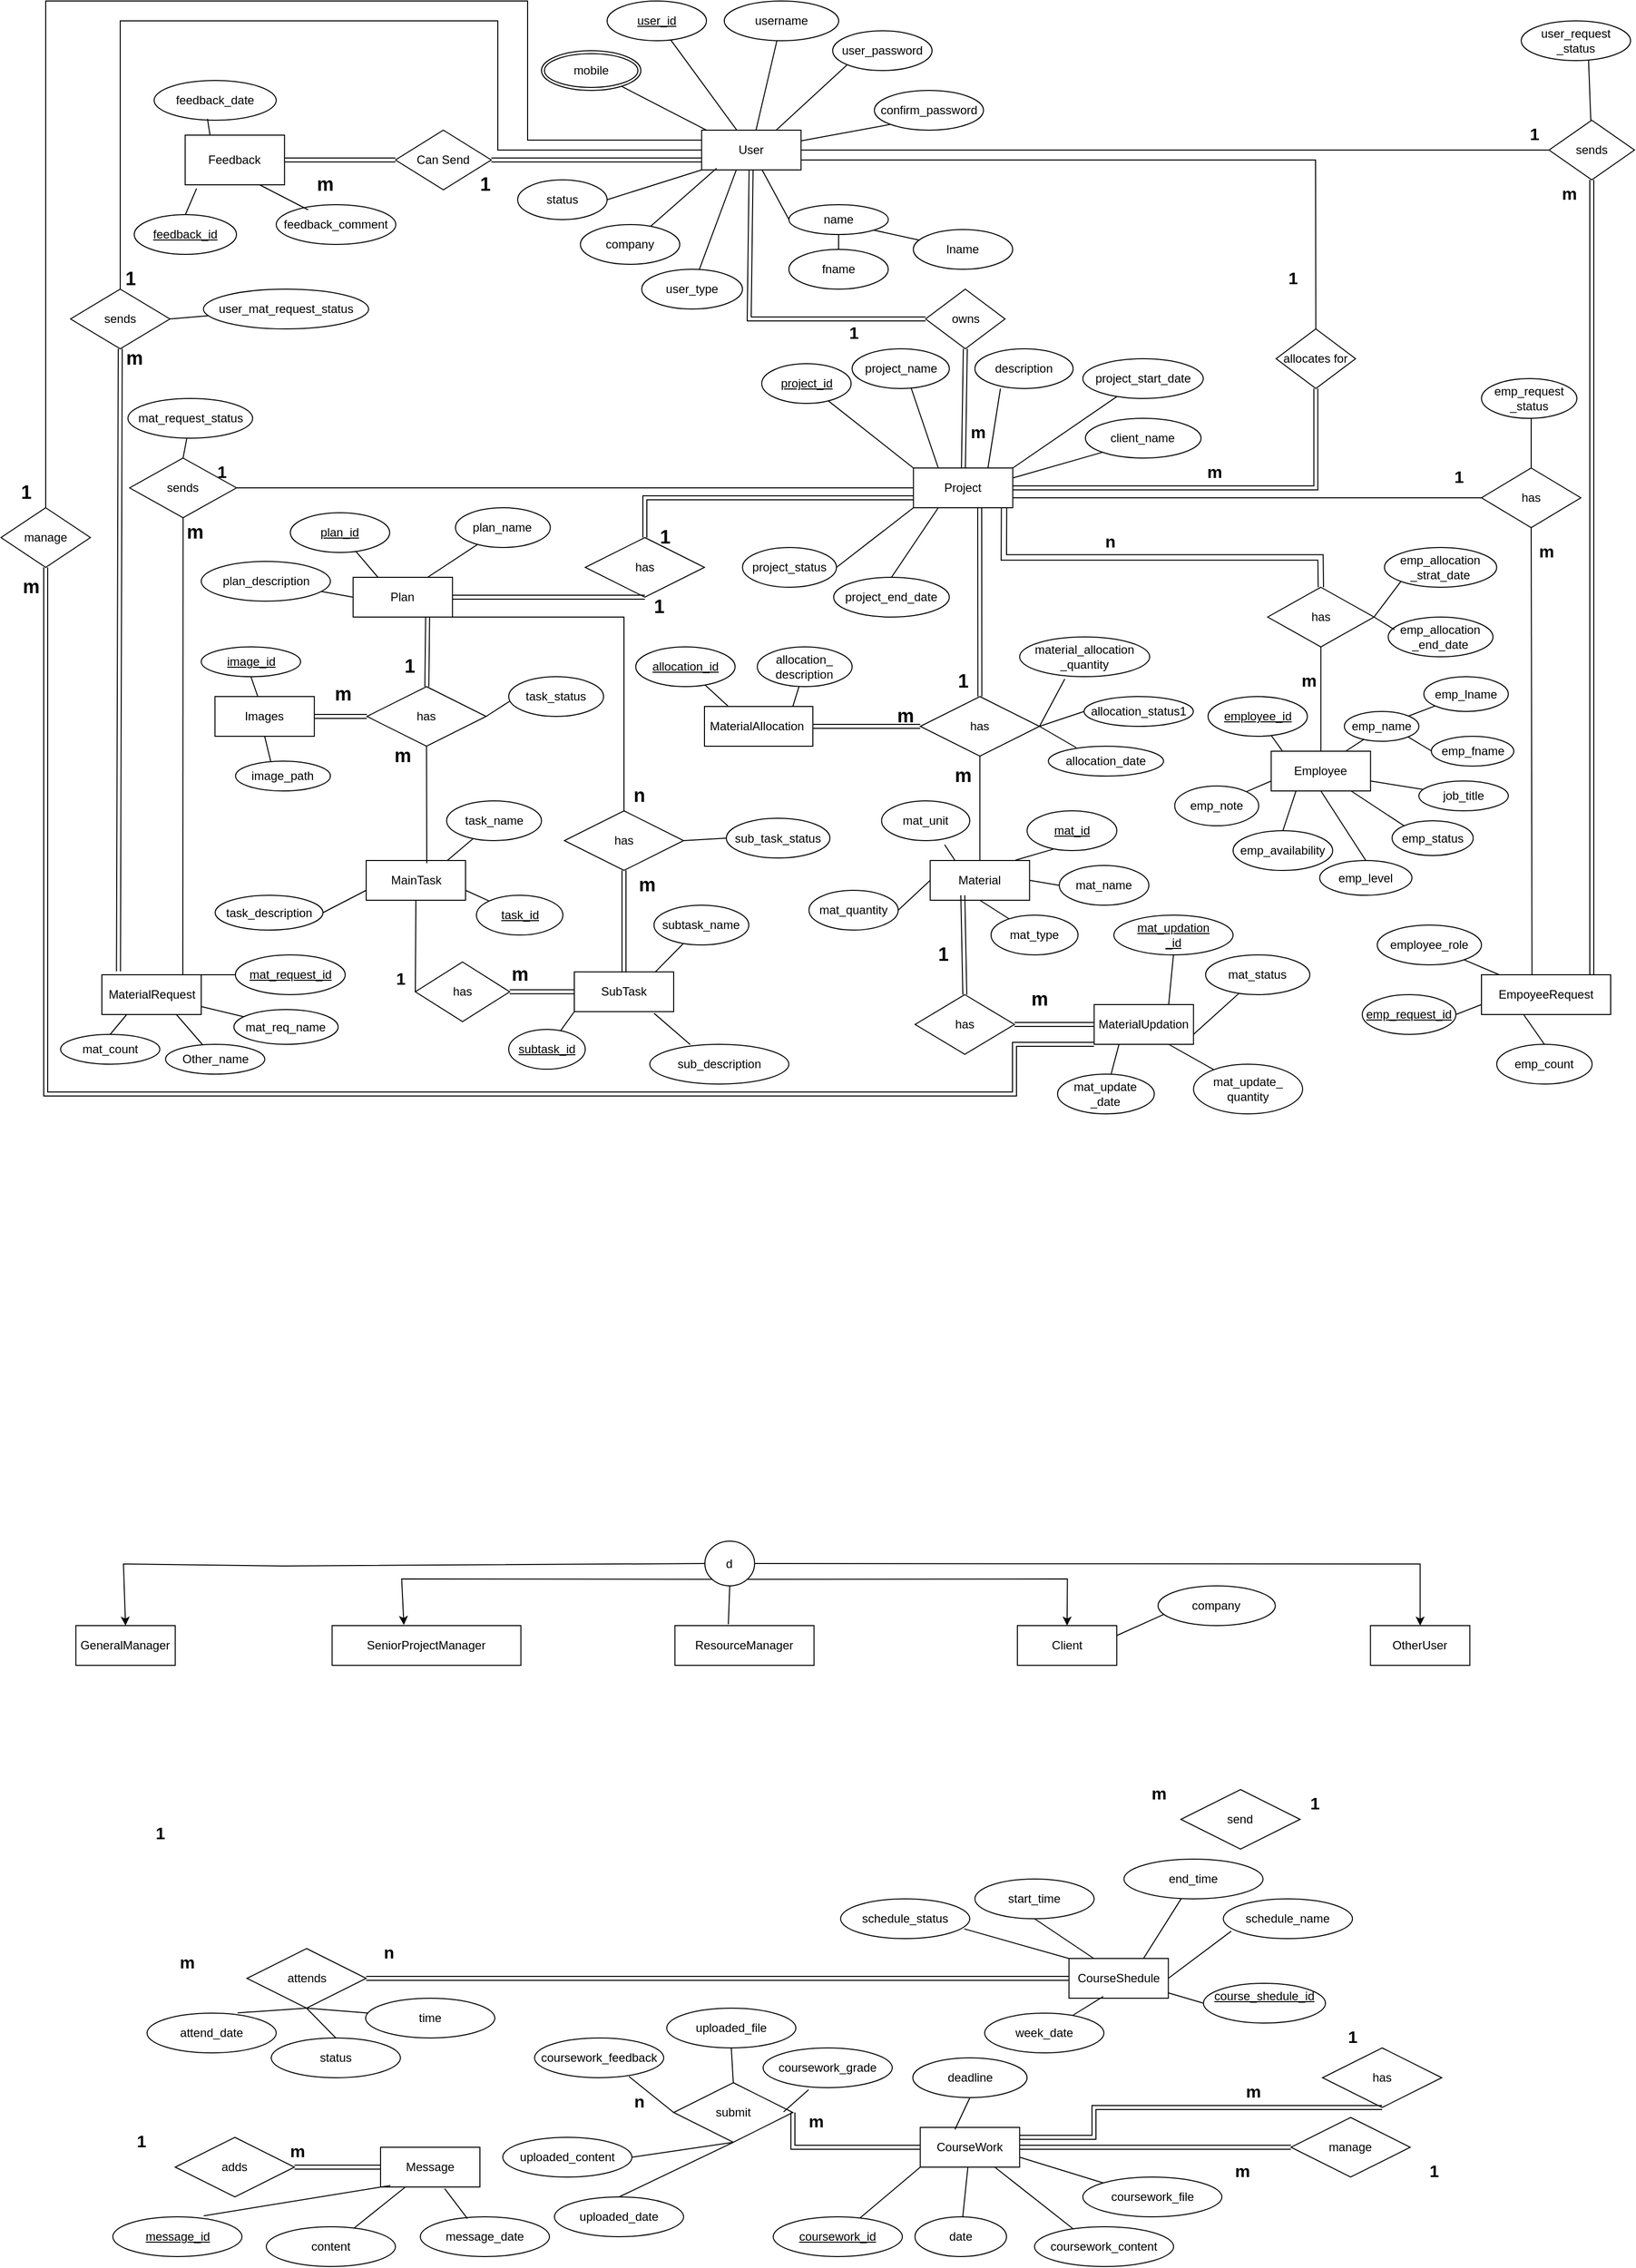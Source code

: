 <mxfile version="23.1.5" type="device">
  <diagram name="Page-1" id="e56a1550-8fbb-45ad-956c-1786394a9013">
    <mxGraphModel dx="1214" dy="682" grid="1" gridSize="10" guides="1" tooltips="1" connect="1" arrows="1" fold="1" page="1" pageScale="1" pageWidth="1654" pageHeight="1169" background="none" math="0" shadow="0">
      <root>
        <mxCell id="0" />
        <mxCell id="1" parent="0" />
        <mxCell id="UdkjZhPED4S_4okrrKyf-34" value="Project" style="whiteSpace=wrap;html=1;align=center;" parent="1" vertex="1">
          <mxGeometry x="928.29" y="490" width="100" height="40" as="geometry" />
        </mxCell>
        <mxCell id="UdkjZhPED4S_4okrrKyf-42" value="" style="endArrow=none;html=1;rounded=0;entryX=0;entryY=0;entryDx=0;entryDy=0;" parent="1" source="UdkjZhPED4S_4okrrKyf-41" target="UdkjZhPED4S_4okrrKyf-34" edge="1">
          <mxGeometry relative="1" as="geometry">
            <mxPoint x="750.61" y="842.87" as="sourcePoint" />
            <mxPoint x="1240.78" y="606.87" as="targetPoint" />
            <Array as="points" />
          </mxGeometry>
        </mxCell>
        <mxCell id="UdkjZhPED4S_4okrrKyf-58" value="user_password" style="ellipse;whiteSpace=wrap;html=1;align=center;" parent="1" vertex="1">
          <mxGeometry x="847.03" y="50" width="100" height="40" as="geometry" />
        </mxCell>
        <mxCell id="UdkjZhPED4S_4okrrKyf-80" value="" style="endArrow=none;html=1;rounded=0;exitX=0.75;exitY=0;exitDx=0;exitDy=0;entryX=0;entryY=1;entryDx=0;entryDy=0;" parent="1" source="UdkjZhPED4S_4okrrKyf-79" target="UdkjZhPED4S_4okrrKyf-58" edge="1">
          <mxGeometry relative="1" as="geometry">
            <mxPoint x="898" y="164" as="sourcePoint" />
            <mxPoint x="649" y="221" as="targetPoint" />
            <Array as="points" />
          </mxGeometry>
        </mxCell>
        <mxCell id="UdkjZhPED4S_4okrrKyf-83" value="user_id" style="ellipse;whiteSpace=wrap;html=1;align=center;fontStyle=4;" parent="1" vertex="1">
          <mxGeometry x="620" y="20" width="100" height="40" as="geometry" />
        </mxCell>
        <mxCell id="UdkjZhPED4S_4okrrKyf-84" value="" style="endArrow=none;html=1;rounded=0;" parent="1" source="UdkjZhPED4S_4okrrKyf-83" target="UdkjZhPED4S_4okrrKyf-79" edge="1">
          <mxGeometry relative="1" as="geometry">
            <mxPoint x="678" y="50" as="sourcePoint" />
            <mxPoint x="613" y="130" as="targetPoint" />
          </mxGeometry>
        </mxCell>
        <mxCell id="UdkjZhPED4S_4okrrKyf-117" value="" style="shape=link;html=1;rounded=0;" parent="1" source="UdkjZhPED4S_4okrrKyf-79" target="SNjWAFohbMlmEdHlztWH-13" edge="1">
          <mxGeometry relative="1" as="geometry">
            <mxPoint x="648" y="130" as="sourcePoint" />
            <mxPoint x="763.17" y="275" as="targetPoint" />
            <Array as="points">
              <mxPoint x="763" y="340" />
            </Array>
          </mxGeometry>
        </mxCell>
        <mxCell id="UdkjZhPED4S_4okrrKyf-137" value="" style="endArrow=none;html=1;rounded=0;" parent="1" source="UdkjZhPED4S_4okrrKyf-79" target="UdkjZhPED4S_4okrrKyf-141" edge="1">
          <mxGeometry relative="1" as="geometry">
            <mxPoint x="585" y="349.5" as="sourcePoint" />
            <mxPoint x="520" y="397.5" as="targetPoint" />
          </mxGeometry>
        </mxCell>
        <mxCell id="UdkjZhPED4S_4okrrKyf-138" value="" style="resizable=0;html=1;whiteSpace=wrap;align=right;verticalAlign=bottom;" parent="UdkjZhPED4S_4okrrKyf-137" connectable="0" vertex="1">
          <mxGeometry x="1" relative="1" as="geometry" />
        </mxCell>
        <mxCell id="UdkjZhPED4S_4okrrKyf-141" value="username" style="ellipse;whiteSpace=wrap;html=1;align=center;" parent="1" vertex="1">
          <mxGeometry x="737.91" y="20" width="115.17" height="40" as="geometry" />
        </mxCell>
        <mxCell id="UdkjZhPED4S_4okrrKyf-148" value="status" style="ellipse;whiteSpace=wrap;html=1;align=center;" parent="1" vertex="1">
          <mxGeometry x="530.0" y="200" width="90" height="40" as="geometry" />
        </mxCell>
        <mxCell id="UdkjZhPED4S_4okrrKyf-151" value="" style="endArrow=none;html=1;rounded=0;exitX=1;exitY=0.5;exitDx=0;exitDy=0;entryX=0;entryY=1;entryDx=0;entryDy=0;" parent="1" source="UdkjZhPED4S_4okrrKyf-148" target="UdkjZhPED4S_4okrrKyf-79" edge="1">
          <mxGeometry relative="1" as="geometry">
            <mxPoint x="440" y="347.5" as="sourcePoint" />
            <mxPoint x="600" y="347.5" as="targetPoint" />
          </mxGeometry>
        </mxCell>
        <mxCell id="UdkjZhPED4S_4okrrKyf-162" value="lname" style="ellipse;whiteSpace=wrap;html=1;align=center;" parent="1" vertex="1">
          <mxGeometry x="928.17" y="250" width="100" height="40" as="geometry" />
        </mxCell>
        <mxCell id="UdkjZhPED4S_4okrrKyf-163" value="" style="endArrow=none;html=1;rounded=0;exitX=1;exitY=1;exitDx=0;exitDy=0;" parent="1" source="w-RnadfowD6wGREnBTG5-8" target="UdkjZhPED4S_4okrrKyf-162" edge="1">
          <mxGeometry relative="1" as="geometry">
            <mxPoint x="1478" y="380.13" as="sourcePoint" />
            <mxPoint x="1390.069" y="358.552" as="targetPoint" />
          </mxGeometry>
        </mxCell>
        <mxCell id="UdkjZhPED4S_4okrrKyf-172" value="has" style="shape=rhombus;perimeter=rhombusPerimeter;whiteSpace=wrap;html=1;align=center;" parent="1" vertex="1">
          <mxGeometry x="1284.83" y="610" width="107" height="60" as="geometry" />
        </mxCell>
        <mxCell id="UdkjZhPED4S_4okrrKyf-173" value="" style="endArrow=none;html=1;rounded=0;shape=link;width=-5.385;exitX=0.912;exitY=1;exitDx=0;exitDy=0;exitPerimeter=0;entryX=0.5;entryY=0;entryDx=0;entryDy=0;" parent="1" source="UdkjZhPED4S_4okrrKyf-34" target="UdkjZhPED4S_4okrrKyf-172" edge="1">
          <mxGeometry relative="1" as="geometry">
            <mxPoint x="948.29" y="510" as="sourcePoint" />
            <mxPoint x="1224.51" y="580" as="targetPoint" />
            <Array as="points">
              <mxPoint x="1019.29" y="580" />
              <mxPoint x="1338" y="580" />
            </Array>
          </mxGeometry>
        </mxCell>
        <mxCell id="UdkjZhPED4S_4okrrKyf-174" value="" style="resizable=0;html=1;whiteSpace=wrap;align=right;verticalAlign=bottom;" parent="UdkjZhPED4S_4okrrKyf-173" connectable="0" vertex="1">
          <mxGeometry x="1" relative="1" as="geometry">
            <mxPoint x="105" y="170" as="offset" />
          </mxGeometry>
        </mxCell>
        <mxCell id="UdkjZhPED4S_4okrrKyf-175" value="Employee" style="whiteSpace=wrap;html=1;align=center;" parent="1" vertex="1">
          <mxGeometry x="1288.33" y="775" width="100" height="40" as="geometry" />
        </mxCell>
        <mxCell id="UdkjZhPED4S_4okrrKyf-176" value="plan_id" style="ellipse;whiteSpace=wrap;html=1;align=center;fontStyle=4;" parent="1" vertex="1">
          <mxGeometry x="301.19" y="535" width="100" height="40" as="geometry" />
        </mxCell>
        <mxCell id="UdkjZhPED4S_4okrrKyf-178" value="employee_id" style="ellipse;whiteSpace=wrap;html=1;align=center;fontStyle=4;" parent="1" vertex="1">
          <mxGeometry x="1224.79" y="720" width="100" height="40" as="geometry" />
        </mxCell>
        <mxCell id="UdkjZhPED4S_4okrrKyf-179" value="job_title" style="ellipse;whiteSpace=wrap;html=1;align=center;" parent="1" vertex="1">
          <mxGeometry x="1437" y="805.0" width="90" height="30" as="geometry" />
        </mxCell>
        <mxCell id="UdkjZhPED4S_4okrrKyf-180" value="" style="endArrow=none;html=1;rounded=0;entryX=0.112;entryY=-0.007;entryDx=0;entryDy=0;entryPerimeter=0;" parent="1" source="UdkjZhPED4S_4okrrKyf-178" target="UdkjZhPED4S_4okrrKyf-175" edge="1">
          <mxGeometry relative="1" as="geometry">
            <mxPoint x="656.08" y="550" as="sourcePoint" />
            <mxPoint x="816.08" y="550" as="targetPoint" />
            <Array as="points" />
          </mxGeometry>
        </mxCell>
        <mxCell id="UdkjZhPED4S_4okrrKyf-181" value="" style="endArrow=none;html=1;rounded=0;entryX=1;entryY=0.75;entryDx=0;entryDy=0;" parent="1" source="UdkjZhPED4S_4okrrKyf-179" target="UdkjZhPED4S_4okrrKyf-175" edge="1">
          <mxGeometry relative="1" as="geometry">
            <mxPoint x="616.08" y="1050" as="sourcePoint" />
            <mxPoint x="1380" y="795" as="targetPoint" />
            <Array as="points" />
          </mxGeometry>
        </mxCell>
        <mxCell id="UdkjZhPED4S_4okrrKyf-185" value="" style="endArrow=none;html=1;rounded=0;entryX=0.5;entryY=1;entryDx=0;entryDy=0;" parent="1" source="UdkjZhPED4S_4okrrKyf-175" target="UdkjZhPED4S_4okrrKyf-172" edge="1">
          <mxGeometry relative="1" as="geometry">
            <mxPoint x="686.08" y="1050" as="sourcePoint" />
            <mxPoint x="956.08" y="880" as="targetPoint" />
          </mxGeometry>
        </mxCell>
        <mxCell id="UdkjZhPED4S_4okrrKyf-41" value="project_id" style="ellipse;whiteSpace=wrap;html=1;align=center;fontStyle=4;" parent="1" vertex="1">
          <mxGeometry x="775.61" y="385" width="90" height="40" as="geometry" />
        </mxCell>
        <mxCell id="UdkjZhPED4S_4okrrKyf-187" value="Material" style="whiteSpace=wrap;html=1;align=center;" parent="1" vertex="1">
          <mxGeometry x="945.17" y="885.0" width="100" height="40" as="geometry" />
        </mxCell>
        <mxCell id="UdkjZhPED4S_4okrrKyf-190" value="allocates for" style="shape=rhombus;perimeter=rhombusPerimeter;whiteSpace=wrap;html=1;align=center;" parent="1" vertex="1">
          <mxGeometry x="1293.29" y="350" width="80" height="60" as="geometry" />
        </mxCell>
        <mxCell id="UdkjZhPED4S_4okrrKyf-191" value="" style="endArrow=none;html=1;rounded=0;exitX=0.5;exitY=0;exitDx=0;exitDy=0;entryX=1;entryY=0.75;entryDx=0;entryDy=0;" parent="1" source="UdkjZhPED4S_4okrrKyf-190" target="UdkjZhPED4S_4okrrKyf-79" edge="1">
          <mxGeometry relative="1" as="geometry">
            <mxPoint x="1368.46" y="505" as="sourcePoint" />
            <mxPoint x="1333.29" y="260" as="targetPoint" />
            <Array as="points">
              <mxPoint x="1333" y="180" />
            </Array>
          </mxGeometry>
        </mxCell>
        <mxCell id="UdkjZhPED4S_4okrrKyf-192" value="" style="endArrow=none;html=1;rounded=0;exitX=1;exitY=0.5;exitDx=0;exitDy=0;entryX=0.5;entryY=1;entryDx=0;entryDy=0;shape=link;" parent="1" source="UdkjZhPED4S_4okrrKyf-34" target="UdkjZhPED4S_4okrrKyf-190" edge="1">
          <mxGeometry relative="1" as="geometry">
            <mxPoint x="1248.29" y="530" as="sourcePoint" />
            <mxPoint x="1133.29" y="560" as="targetPoint" />
            <Array as="points">
              <mxPoint x="1333.29" y="510" />
            </Array>
          </mxGeometry>
        </mxCell>
        <mxCell id="UdkjZhPED4S_4okrrKyf-206" value="" style="endArrow=none;html=1;rounded=0;exitX=0.25;exitY=0;exitDx=0;exitDy=0;" parent="1" source="UdkjZhPED4S_4okrrKyf-87" target="UdkjZhPED4S_4okrrKyf-176" edge="1">
          <mxGeometry relative="1" as="geometry">
            <mxPoint x="250.41" y="690" as="sourcePoint" />
            <mxPoint x="410.41" y="690" as="targetPoint" />
          </mxGeometry>
        </mxCell>
        <mxCell id="UdkjZhPED4S_4okrrKyf-207" value="" style="endArrow=none;html=1;rounded=0;entryX=0.5;entryY=0;entryDx=0;entryDy=0;shape=link;" parent="1" target="UdkjZhPED4S_4okrrKyf-208" edge="1">
          <mxGeometry relative="1" as="geometry">
            <mxPoint x="995" y="530" as="sourcePoint" />
            <mxPoint x="639.53" y="680" as="targetPoint" />
            <Array as="points" />
          </mxGeometry>
        </mxCell>
        <mxCell id="UdkjZhPED4S_4okrrKyf-208" value="has" style="shape=rhombus;perimeter=rhombusPerimeter;whiteSpace=wrap;html=1;align=center;" parent="1" vertex="1">
          <mxGeometry x="935.17" y="720" width="120" height="60" as="geometry" />
        </mxCell>
        <mxCell id="UdkjZhPED4S_4okrrKyf-212" value="plan_description" style="ellipse;whiteSpace=wrap;html=1;align=center;" parent="1" vertex="1">
          <mxGeometry x="211.53" y="584" width="130" height="40" as="geometry" />
        </mxCell>
        <mxCell id="UdkjZhPED4S_4okrrKyf-217" value="" style="endArrow=none;html=1;rounded=0;entryX=0;entryY=0.5;entryDx=0;entryDy=0;" parent="1" source="UdkjZhPED4S_4okrrKyf-212" target="UdkjZhPED4S_4okrrKyf-87" edge="1">
          <mxGeometry relative="1" as="geometry">
            <mxPoint x="300" y="640" as="sourcePoint" />
            <mxPoint x="-122.59" y="861" as="targetPoint" />
          </mxGeometry>
        </mxCell>
        <mxCell id="UdkjZhPED4S_4okrrKyf-220" value="CourseShedule" style="whiteSpace=wrap;html=1;align=center;" parent="1" vertex="1">
          <mxGeometry x="1084.83" y="1990" width="100" height="40" as="geometry" />
        </mxCell>
        <mxCell id="UdkjZhPED4S_4okrrKyf-238" value="attends" style="shape=rhombus;perimeter=rhombusPerimeter;whiteSpace=wrap;html=1;align=center;" parent="1" vertex="1">
          <mxGeometry x="257.54" y="1980" width="120" height="60" as="geometry" />
        </mxCell>
        <mxCell id="UdkjZhPED4S_4okrrKyf-239" value="" style="endArrow=none;html=1;rounded=0;exitX=1;exitY=0.5;exitDx=0;exitDy=0;entryX=0;entryY=0.5;entryDx=0;entryDy=0;shape=link;" parent="1" source="UdkjZhPED4S_4okrrKyf-238" target="UdkjZhPED4S_4okrrKyf-220" edge="1">
          <mxGeometry relative="1" as="geometry">
            <mxPoint x="449.83" y="1520.45" as="sourcePoint" />
            <mxPoint x="450" y="2000" as="targetPoint" />
          </mxGeometry>
        </mxCell>
        <mxCell id="UdkjZhPED4S_4okrrKyf-251" value="project_name" style="ellipse;whiteSpace=wrap;html=1;align=center;" parent="1" vertex="1">
          <mxGeometry x="866.59" y="370" width="97.83" height="40" as="geometry" />
        </mxCell>
        <mxCell id="UdkjZhPED4S_4okrrKyf-254" value="" style="endArrow=none;html=1;rounded=0;exitX=0.25;exitY=0;exitDx=0;exitDy=0;entryX=0.606;entryY=0.978;entryDx=0;entryDy=0;entryPerimeter=0;" parent="1" source="UdkjZhPED4S_4okrrKyf-34" target="UdkjZhPED4S_4okrrKyf-251" edge="1">
          <mxGeometry relative="1" as="geometry">
            <mxPoint x="1220.61" y="692.87" as="sourcePoint" />
            <mxPoint x="1399.61" y="775.87" as="targetPoint" />
          </mxGeometry>
        </mxCell>
        <mxCell id="m46-IYd60HSILahUizfW-3" value="" style="endArrow=none;html=1;rounded=0;exitX=0.293;exitY=0.964;exitDx=0;exitDy=0;exitPerimeter=0;entryX=0.86;entryY=-0.009;entryDx=0;entryDy=0;entryPerimeter=0;" parent="1" source="m46-IYd60HSILahUizfW-7" target="UdkjZhPED4S_4okrrKyf-187" edge="1">
          <mxGeometry relative="1" as="geometry">
            <mxPoint x="507.27" y="994" as="sourcePoint" />
            <mxPoint x="451.27" y="1160" as="targetPoint" />
          </mxGeometry>
        </mxCell>
        <mxCell id="m46-IYd60HSILahUizfW-5" value="project_start_date" style="ellipse;whiteSpace=wrap;html=1;align=center;" parent="1" vertex="1">
          <mxGeometry x="1098.76" y="380" width="121.24" height="40" as="geometry" />
        </mxCell>
        <mxCell id="m46-IYd60HSILahUizfW-6" value="" style="endArrow=none;html=1;rounded=0;entryX=1;entryY=0;entryDx=0;entryDy=0;" parent="1" source="m46-IYd60HSILahUizfW-5" target="UdkjZhPED4S_4okrrKyf-34" edge="1">
          <mxGeometry relative="1" as="geometry">
            <mxPoint x="548.11" y="940" as="sourcePoint" />
            <mxPoint x="663.11" y="1060" as="targetPoint" />
          </mxGeometry>
        </mxCell>
        <mxCell id="m46-IYd60HSILahUizfW-7" value="mat_id" style="ellipse;whiteSpace=wrap;html=1;align=center;fontStyle=4" parent="1" vertex="1">
          <mxGeometry x="1042.67" y="835" width="90.33" height="40" as="geometry" />
        </mxCell>
        <mxCell id="m46-IYd60HSILahUizfW-26" value="&lt;u&gt;course_shedule_id&lt;br&gt;&lt;br&gt;&lt;/u&gt;" style="ellipse;whiteSpace=wrap;html=1;" parent="1" vertex="1">
          <mxGeometry x="1220.17" y="2015" width="122.83" height="40" as="geometry" />
        </mxCell>
        <mxCell id="m46-IYd60HSILahUizfW-27" value="" style="endArrow=none;html=1;rounded=0;entryX=0;entryY=0.5;entryDx=0;entryDy=0;" parent="1" source="UdkjZhPED4S_4okrrKyf-220" target="m46-IYd60HSILahUizfW-26" edge="1">
          <mxGeometry width="50" height="50" relative="1" as="geometry">
            <mxPoint x="1210.17" y="2292" as="sourcePoint" />
            <mxPoint x="1260.17" y="2242" as="targetPoint" />
          </mxGeometry>
        </mxCell>
        <mxCell id="m46-IYd60HSILahUizfW-48" style="edgeStyle=orthogonalEdgeStyle;rounded=0;orthogonalLoop=1;jettySize=auto;html=1;exitX=0.5;exitY=1;exitDx=0;exitDy=0;" parent="1" source="UdkjZhPED4S_4okrrKyf-34" target="UdkjZhPED4S_4okrrKyf-34" edge="1">
          <mxGeometry relative="1" as="geometry" />
        </mxCell>
        <mxCell id="m46-IYd60HSILahUizfW-83" value="week_date" style="ellipse;whiteSpace=wrap;html=1;" parent="1" vertex="1">
          <mxGeometry x="1000" y="2044.99" width="120" height="40" as="geometry" />
        </mxCell>
        <mxCell id="m46-IYd60HSILahUizfW-84" value="start_time" style="ellipse;whiteSpace=wrap;html=1;" parent="1" vertex="1">
          <mxGeometry x="990.17" y="1910" width="120" height="40" as="geometry" />
        </mxCell>
        <mxCell id="m46-IYd60HSILahUizfW-85" value="end_time" style="ellipse;whiteSpace=wrap;html=1;" parent="1" vertex="1">
          <mxGeometry x="1140.17" y="1890" width="140" height="40" as="geometry" />
        </mxCell>
        <mxCell id="zwFhHf1UqDIjWcC-QOfT-5" value="&lt;font style=&quot;font-size: 17px;&quot;&gt;1&lt;/font&gt;" style="text;html=1;align=center;verticalAlign=middle;resizable=0;points=[];autosize=1;strokeColor=none;fillColor=none;fontStyle=1" parent="1" vertex="1">
          <mxGeometry x="1294.79" y="285" width="30" height="30" as="geometry" />
        </mxCell>
        <mxCell id="zwFhHf1UqDIjWcC-QOfT-6" value="&lt;font style=&quot;font-size: 17px;&quot;&gt;m&lt;/font&gt;" style="text;html=1;align=center;verticalAlign=middle;resizable=0;points=[];autosize=1;strokeColor=none;fillColor=none;fontStyle=1" parent="1" vertex="1">
          <mxGeometry x="1210.75" y="480" width="40" height="30" as="geometry" />
        </mxCell>
        <mxCell id="zwFhHf1UqDIjWcC-QOfT-7" value="&lt;font style=&quot;font-size: 17px;&quot;&gt;n&lt;/font&gt;" style="text;html=1;align=center;verticalAlign=middle;resizable=0;points=[];autosize=1;strokeColor=none;fillColor=none;fontStyle=1" parent="1" vertex="1">
          <mxGeometry x="1111.12" y="550" width="30" height="30" as="geometry" />
        </mxCell>
        <mxCell id="zwFhHf1UqDIjWcC-QOfT-8" value="&lt;font style=&quot;font-size: 17px;&quot;&gt;m&lt;/font&gt;" style="text;html=1;align=center;verticalAlign=middle;resizable=0;points=[];autosize=1;strokeColor=none;fillColor=none;fontStyle=1" parent="1" vertex="1">
          <mxGeometry x="1305.5" y="690" width="40" height="30" as="geometry" />
        </mxCell>
        <mxCell id="zwFhHf1UqDIjWcC-QOfT-10" value="time" style="ellipse;whiteSpace=wrap;html=1;align=center;" parent="1" vertex="1">
          <mxGeometry x="377" y="2030" width="130" height="40" as="geometry" />
        </mxCell>
        <mxCell id="zwFhHf1UqDIjWcC-QOfT-11" value="attend_date" style="ellipse;whiteSpace=wrap;html=1;align=center;" parent="1" vertex="1">
          <mxGeometry x="157.0" y="2044.99" width="130" height="40" as="geometry" />
        </mxCell>
        <mxCell id="zwFhHf1UqDIjWcC-QOfT-14" value="" style="endArrow=none;html=1;rounded=0;exitX=0.701;exitY=-0.007;exitDx=0;exitDy=0;exitPerimeter=0;entryX=0.5;entryY=1;entryDx=0;entryDy=0;" parent="1" source="zwFhHf1UqDIjWcC-QOfT-11" target="UdkjZhPED4S_4okrrKyf-238" edge="1">
          <mxGeometry width="50" height="50" relative="1" as="geometry">
            <mxPoint x="619.66" y="1920" as="sourcePoint" />
            <mxPoint x="669.66" y="1870" as="targetPoint" />
          </mxGeometry>
        </mxCell>
        <mxCell id="zwFhHf1UqDIjWcC-QOfT-15" value="" style="endArrow=none;html=1;rounded=0;exitX=0.5;exitY=1;exitDx=0;exitDy=0;" parent="1" source="UdkjZhPED4S_4okrrKyf-238" target="zwFhHf1UqDIjWcC-QOfT-10" edge="1">
          <mxGeometry width="50" height="50" relative="1" as="geometry">
            <mxPoint x="619.66" y="1920" as="sourcePoint" />
            <mxPoint x="669.66" y="1870" as="targetPoint" />
          </mxGeometry>
        </mxCell>
        <mxCell id="zwFhHf1UqDIjWcC-QOfT-16" value="" style="endArrow=none;html=1;rounded=0;exitX=0.75;exitY=0;exitDx=0;exitDy=0;" parent="1" source="UdkjZhPED4S_4okrrKyf-220" target="m46-IYd60HSILahUizfW-85" edge="1">
          <mxGeometry width="50" height="50" relative="1" as="geometry">
            <mxPoint x="1170.17" y="1912" as="sourcePoint" />
            <mxPoint x="1220.17" y="1862" as="targetPoint" />
          </mxGeometry>
        </mxCell>
        <mxCell id="zwFhHf1UqDIjWcC-QOfT-17" value="" style="endArrow=none;html=1;rounded=0;exitX=0.5;exitY=1;exitDx=0;exitDy=0;entryX=0.25;entryY=0;entryDx=0;entryDy=0;" parent="1" source="m46-IYd60HSILahUizfW-84" target="UdkjZhPED4S_4okrrKyf-220" edge="1">
          <mxGeometry width="50" height="50" relative="1" as="geometry">
            <mxPoint x="1170.17" y="1912" as="sourcePoint" />
            <mxPoint x="1220.17" y="1862" as="targetPoint" />
          </mxGeometry>
        </mxCell>
        <mxCell id="zwFhHf1UqDIjWcC-QOfT-18" value="" style="endArrow=none;html=1;rounded=0;entryX=0.344;entryY=0.957;entryDx=0;entryDy=0;entryPerimeter=0;" parent="1" source="m46-IYd60HSILahUizfW-83" target="UdkjZhPED4S_4okrrKyf-220" edge="1">
          <mxGeometry width="50" height="50" relative="1" as="geometry">
            <mxPoint x="1000.17" y="2142" as="sourcePoint" />
            <mxPoint x="1220.17" y="1862" as="targetPoint" />
          </mxGeometry>
        </mxCell>
        <mxCell id="CV3Gjt5NdCmsNTR0PnVh-10" value="&lt;font style=&quot;font-size: 17px;&quot;&gt;m&lt;/font&gt;" style="text;html=1;align=center;verticalAlign=middle;resizable=0;points=[];autosize=1;strokeColor=none;fillColor=none;fontStyle=1" parent="1" vertex="1">
          <mxGeometry x="177.09" y="1980" width="40" height="30" as="geometry" />
        </mxCell>
        <mxCell id="CV3Gjt5NdCmsNTR0PnVh-12" value="&lt;font style=&quot;font-size: 17px;&quot;&gt;&lt;b&gt;n&lt;/b&gt;&lt;/font&gt;" style="text;html=1;align=center;verticalAlign=middle;resizable=0;points=[];autosize=1;strokeColor=none;fillColor=none;" parent="1" vertex="1">
          <mxGeometry x="385" y="1970" width="30" height="30" as="geometry" />
        </mxCell>
        <mxCell id="bPdjGQ_32wZ3Fuaz51Pp-12" value="" style="resizable=0;html=1;whiteSpace=wrap;align=right;verticalAlign=bottom;" parent="1" connectable="0" vertex="1">
          <mxGeometry x="1632" y="2044.987" as="geometry" />
        </mxCell>
        <mxCell id="Ux8aAjsgrgjQNakn-wIU-3" value="fname" style="ellipse;whiteSpace=wrap;html=1;align=center;" parent="1" vertex="1">
          <mxGeometry x="802.94" y="270" width="100" height="40" as="geometry" />
        </mxCell>
        <mxCell id="Ux8aAjsgrgjQNakn-wIU-4" value="" style="endArrow=none;html=1;rounded=0;" parent="1" source="w-RnadfowD6wGREnBTG5-8" target="Ux8aAjsgrgjQNakn-wIU-3" edge="1">
          <mxGeometry width="50" height="50" relative="1" as="geometry">
            <mxPoint x="763" y="350" as="sourcePoint" />
            <mxPoint x="813" y="300" as="targetPoint" />
          </mxGeometry>
        </mxCell>
        <mxCell id="UdkjZhPED4S_4okrrKyf-79" value="User" style="whiteSpace=wrap;html=1;align=center;" parent="1" vertex="1">
          <mxGeometry x="715.17" y="150" width="100" height="40" as="geometry" />
        </mxCell>
        <mxCell id="Ux8aAjsgrgjQNakn-wIU-7" value="" style="endArrow=none;html=1;rounded=0;entryX=0.048;entryY=0;entryDx=0;entryDy=0;entryPerimeter=0;" parent="1" source="w-RnadfowD6wGREnBTG5-3" target="UdkjZhPED4S_4okrrKyf-79" edge="1">
          <mxGeometry width="50" height="50" relative="1" as="geometry">
            <mxPoint x="444.52" y="167.459" as="sourcePoint" />
            <mxPoint x="813" y="300" as="targetPoint" />
            <Array as="points" />
          </mxGeometry>
        </mxCell>
        <mxCell id="OADxER0d2Pgf3RYVHcGn-1" value="project_status" style="ellipse;whiteSpace=wrap;html=1;align=center;fontStyle=0;" parent="1" vertex="1">
          <mxGeometry x="756.27" y="570" width="94.58" height="40" as="geometry" />
        </mxCell>
        <mxCell id="OADxER0d2Pgf3RYVHcGn-2" value="" style="endArrow=none;html=1;rounded=0;entryX=1;entryY=0.5;entryDx=0;entryDy=0;exitX=0;exitY=1;exitDx=0;exitDy=0;" parent="1" source="UdkjZhPED4S_4okrrKyf-34" target="OADxER0d2Pgf3RYVHcGn-1" edge="1">
          <mxGeometry width="50" height="50" relative="1" as="geometry">
            <mxPoint x="883.11" y="860" as="sourcePoint" />
            <mxPoint x="933.11" y="810" as="targetPoint" />
          </mxGeometry>
        </mxCell>
        <mxCell id="anNYiqL3nOpm_OGNbAXU-3" value="description" style="ellipse;whiteSpace=wrap;html=1;align=center;" parent="1" vertex="1">
          <mxGeometry x="990.17" y="370" width="98.83" height="40" as="geometry" />
        </mxCell>
        <mxCell id="anNYiqL3nOpm_OGNbAXU-4" value="" style="endArrow=none;html=1;rounded=0;exitX=0.75;exitY=0;exitDx=0;exitDy=0;entryX=0.26;entryY=1;entryDx=0;entryDy=0;entryPerimeter=0;" parent="1" source="UdkjZhPED4S_4okrrKyf-34" target="anNYiqL3nOpm_OGNbAXU-3" edge="1">
          <mxGeometry relative="1" as="geometry">
            <mxPoint x="1276.11" y="1078" as="sourcePoint" />
            <mxPoint x="1329.11" y="1050" as="targetPoint" />
          </mxGeometry>
        </mxCell>
        <mxCell id="ghqXPNyZ9U7g0pVwa6VU-1" value="user_type" style="ellipse;whiteSpace=wrap;html=1;align=center;" parent="1" vertex="1">
          <mxGeometry x="654.85" y="290" width="101.42" height="40" as="geometry" />
        </mxCell>
        <mxCell id="ghqXPNyZ9U7g0pVwa6VU-2" value="" style="endArrow=none;html=1;rounded=0;" parent="1" target="ghqXPNyZ9U7g0pVwa6VU-1" edge="1">
          <mxGeometry width="50" height="50" relative="1" as="geometry">
            <mxPoint x="750" y="190" as="sourcePoint" />
            <mxPoint x="813" y="340" as="targetPoint" />
          </mxGeometry>
        </mxCell>
        <mxCell id="ghqXPNyZ9U7g0pVwa6VU-11" value="" style="endArrow=none;html=1;rounded=0;entryX=0.5;entryY=1;entryDx=0;entryDy=0;exitX=0.5;exitY=0;exitDx=0;exitDy=0;" parent="1" source="UdkjZhPED4S_4okrrKyf-187" target="UdkjZhPED4S_4okrrKyf-208" edge="1">
          <mxGeometry width="50" height="50" relative="1" as="geometry">
            <mxPoint x="1000" y="900" as="sourcePoint" />
            <mxPoint x="899.53" y="820" as="targetPoint" />
          </mxGeometry>
        </mxCell>
        <mxCell id="ghqXPNyZ9U7g0pVwa6VU-45" value="&lt;b style=&quot;&quot;&gt;&lt;font style=&quot;font-size: 19px;&quot;&gt;m&lt;/font&gt;&lt;/b&gt;" style="text;html=1;align=center;verticalAlign=middle;resizable=0;points=[];autosize=1;strokeColor=none;fillColor=none;fontSize=17;" parent="1" vertex="1">
          <mxGeometry x="958.29" y="780" width="40" height="40" as="geometry" />
        </mxCell>
        <mxCell id="ghqXPNyZ9U7g0pVwa6VU-49" value="Can Send" style="shape=rhombus;perimeter=rhombusPerimeter;whiteSpace=wrap;html=1;align=center;" parent="1" vertex="1">
          <mxGeometry x="407" y="150" width="96.44" height="60" as="geometry" />
        </mxCell>
        <mxCell id="ghqXPNyZ9U7g0pVwa6VU-52" value="Feedback" style="whiteSpace=wrap;html=1;align=center;" parent="1" vertex="1">
          <mxGeometry x="195.34" y="155" width="100" height="50" as="geometry" />
        </mxCell>
        <mxCell id="ghqXPNyZ9U7g0pVwa6VU-53" value="" style="endArrow=none;html=1;rounded=0;exitX=0;exitY=0.5;exitDx=0;exitDy=0;entryX=1;entryY=0.5;entryDx=0;entryDy=0;shape=link;" parent="1" source="ghqXPNyZ9U7g0pVwa6VU-49" target="ghqXPNyZ9U7g0pVwa6VU-52" edge="1">
          <mxGeometry width="50" height="50" relative="1" as="geometry">
            <mxPoint x="570.25" y="845" as="sourcePoint" />
            <mxPoint x="140" y="940" as="targetPoint" />
            <Array as="points" />
          </mxGeometry>
        </mxCell>
        <mxCell id="ghqXPNyZ9U7g0pVwa6VU-54" value="&lt;font style=&quot;font-size: 17px;&quot;&gt;1&lt;/font&gt;" style="text;html=1;align=center;verticalAlign=middle;resizable=0;points=[];autosize=1;strokeColor=none;fillColor=none;fontStyle=1" parent="1" vertex="1">
          <mxGeometry x="155.34" y="1850" width="30" height="30" as="geometry" />
        </mxCell>
        <mxCell id="ghqXPNyZ9U7g0pVwa6VU-55" value="feedback_id" style="ellipse;whiteSpace=wrap;html=1;align=center;fontStyle=4" parent="1" vertex="1">
          <mxGeometry x="144.11" y="235" width="102.91" height="40" as="geometry" />
        </mxCell>
        <mxCell id="ghqXPNyZ9U7g0pVwa6VU-56" value="" style="endArrow=none;html=1;rounded=0;exitX=0.5;exitY=0;exitDx=0;exitDy=0;entryX=0.115;entryY=1.073;entryDx=0;entryDy=0;entryPerimeter=0;" parent="1" source="ghqXPNyZ9U7g0pVwa6VU-55" target="ghqXPNyZ9U7g0pVwa6VU-52" edge="1">
          <mxGeometry width="50" height="50" relative="1" as="geometry">
            <mxPoint x="570.25" y="675" as="sourcePoint" />
            <mxPoint x="620.25" y="625" as="targetPoint" />
          </mxGeometry>
        </mxCell>
        <mxCell id="ghqXPNyZ9U7g0pVwa6VU-60" value="feedback_date" style="ellipse;whiteSpace=wrap;html=1;align=center;" parent="1" vertex="1">
          <mxGeometry x="164.09" y="100" width="122.91" height="40" as="geometry" />
        </mxCell>
        <mxCell id="ghqXPNyZ9U7g0pVwa6VU-63" value="feedback_comment" style="ellipse;whiteSpace=wrap;html=1;align=center;" parent="1" vertex="1">
          <mxGeometry x="287" y="225" width="120.37" height="40" as="geometry" />
        </mxCell>
        <mxCell id="ghqXPNyZ9U7g0pVwa6VU-64" value="" style="endArrow=none;html=1;rounded=0;exitX=0.25;exitY=0;exitDx=0;exitDy=0;entryX=0.437;entryY=0.964;entryDx=0;entryDy=0;entryPerimeter=0;" parent="1" source="ghqXPNyZ9U7g0pVwa6VU-52" target="ghqXPNyZ9U7g0pVwa6VU-60" edge="1">
          <mxGeometry width="50" height="50" relative="1" as="geometry">
            <mxPoint x="480.25" y="855" as="sourcePoint" />
            <mxPoint x="530.25" y="805" as="targetPoint" />
          </mxGeometry>
        </mxCell>
        <mxCell id="ghqXPNyZ9U7g0pVwa6VU-67" value="" style="endArrow=none;html=1;rounded=0;entryX=0.75;entryY=1;entryDx=0;entryDy=0;exitX=0.266;exitY=0.128;exitDx=0;exitDy=0;exitPerimeter=0;" parent="1" source="ghqXPNyZ9U7g0pVwa6VU-63" target="ghqXPNyZ9U7g0pVwa6VU-52" edge="1">
          <mxGeometry width="50" height="50" relative="1" as="geometry">
            <mxPoint x="70" y="1020" as="sourcePoint" />
            <mxPoint x="530.25" y="805" as="targetPoint" />
          </mxGeometry>
        </mxCell>
        <mxCell id="ghqXPNyZ9U7g0pVwa6VU-93" value="schedule_name" style="ellipse;whiteSpace=wrap;html=1;" parent="1" vertex="1">
          <mxGeometry x="1240.17" y="1930" width="130" height="40" as="geometry" />
        </mxCell>
        <mxCell id="ghqXPNyZ9U7g0pVwa6VU-94" value="" style="endArrow=none;html=1;rounded=0;exitX=1;exitY=0.5;exitDx=0;exitDy=0;entryX=0.061;entryY=0.814;entryDx=0;entryDy=0;entryPerimeter=0;" parent="1" source="UdkjZhPED4S_4okrrKyf-220" target="ghqXPNyZ9U7g0pVwa6VU-93" edge="1">
          <mxGeometry width="50" height="50" relative="1" as="geometry">
            <mxPoint x="1040" y="1890" as="sourcePoint" />
            <mxPoint x="1090" y="1840" as="targetPoint" />
          </mxGeometry>
        </mxCell>
        <mxCell id="ghqXPNyZ9U7g0pVwa6VU-101" value="send" style="shape=rhombus;perimeter=rhombusPerimeter;whiteSpace=wrap;html=1;align=center;" parent="1" vertex="1">
          <mxGeometry x="1197.46" y="1820" width="120" height="60" as="geometry" />
        </mxCell>
        <mxCell id="ghqXPNyZ9U7g0pVwa6VU-102" value="" style="endArrow=none;html=1;rounded=0;jumpStyle=arc;entryX=0;entryY=0.75;entryDx=0;entryDy=0;shape=link;" parent="1" source="ghqXPNyZ9U7g0pVwa6VU-49" target="UdkjZhPED4S_4okrrKyf-79" edge="1">
          <mxGeometry width="50" height="50" relative="1" as="geometry">
            <mxPoint x="630" y="1880" as="sourcePoint" />
            <mxPoint x="810" y="1260" as="targetPoint" />
            <Array as="points" />
          </mxGeometry>
        </mxCell>
        <mxCell id="ghqXPNyZ9U7g0pVwa6VU-103" value="&lt;font style=&quot;font-size: 17px;&quot;&gt;1&lt;/font&gt;" style="text;html=1;align=center;verticalAlign=middle;resizable=0;points=[];autosize=1;strokeColor=none;fillColor=none;fontStyle=1" parent="1" vertex="1">
          <mxGeometry x="1317.46" y="1820" width="30" height="30" as="geometry" />
        </mxCell>
        <mxCell id="ghqXPNyZ9U7g0pVwa6VU-104" value="&lt;font style=&quot;font-size: 17px;&quot;&gt;m&lt;/font&gt;" style="text;html=1;align=center;verticalAlign=middle;resizable=0;points=[];autosize=1;strokeColor=none;fillColor=none;fontStyle=1" parent="1" vertex="1">
          <mxGeometry x="1154.83" y="1810" width="40" height="30" as="geometry" />
        </mxCell>
        <mxCell id="ghqXPNyZ9U7g0pVwa6VU-106" value="adds" style="shape=rhombus;perimeter=rhombusPerimeter;whiteSpace=wrap;html=1;align=center;" parent="1" vertex="1">
          <mxGeometry x="185.34" y="2170" width="120" height="60" as="geometry" />
        </mxCell>
        <mxCell id="ghqXPNyZ9U7g0pVwa6VU-107" value="status" style="ellipse;whiteSpace=wrap;html=1;align=center;" parent="1" vertex="1">
          <mxGeometry x="282" y="2070" width="130" height="40" as="geometry" />
        </mxCell>
        <mxCell id="ghqXPNyZ9U7g0pVwa6VU-108" value="" style="endArrow=none;html=1;rounded=0;exitX=0.5;exitY=1;exitDx=0;exitDy=0;entryX=0.5;entryY=0;entryDx=0;entryDy=0;" parent="1" source="UdkjZhPED4S_4okrrKyf-238" target="ghqXPNyZ9U7g0pVwa6VU-107" edge="1">
          <mxGeometry width="50" height="50" relative="1" as="geometry">
            <mxPoint x="335" y="2070" as="sourcePoint" />
            <mxPoint x="417" y="2096" as="targetPoint" />
          </mxGeometry>
        </mxCell>
        <mxCell id="ghqXPNyZ9U7g0pVwa6VU-109" value="Message" style="whiteSpace=wrap;html=1;align=center;" parent="1" vertex="1">
          <mxGeometry x="392.0" y="2180" width="100" height="40" as="geometry" />
        </mxCell>
        <mxCell id="ghqXPNyZ9U7g0pVwa6VU-110" value="" style="endArrow=none;html=1;rounded=0;exitX=1;exitY=0.5;exitDx=0;exitDy=0;entryX=0;entryY=0.5;entryDx=0;entryDy=0;shape=link;" parent="1" source="ghqXPNyZ9U7g0pVwa6VU-106" target="ghqXPNyZ9U7g0pVwa6VU-109" edge="1">
          <mxGeometry width="50" height="50" relative="1" as="geometry">
            <mxPoint x="440" y="2140" as="sourcePoint" />
            <mxPoint x="490" y="2090" as="targetPoint" />
          </mxGeometry>
        </mxCell>
        <mxCell id="ghqXPNyZ9U7g0pVwa6VU-111" value="&lt;font style=&quot;font-size: 17px;&quot;&gt;1&lt;/font&gt;" style="text;html=1;align=center;verticalAlign=middle;resizable=0;points=[];autosize=1;strokeColor=none;fillColor=none;fontStyle=1" parent="1" vertex="1">
          <mxGeometry x="135.51" y="2160" width="30" height="30" as="geometry" />
        </mxCell>
        <mxCell id="ghqXPNyZ9U7g0pVwa6VU-112" value="&lt;font style=&quot;font-size: 17px;&quot;&gt;&lt;b&gt;m&lt;/b&gt;&lt;/font&gt;" style="text;html=1;align=center;verticalAlign=middle;resizable=0;points=[];autosize=1;strokeColor=none;fillColor=none;" parent="1" vertex="1">
          <mxGeometry x="287.54" y="2170" width="40" height="30" as="geometry" />
        </mxCell>
        <mxCell id="ghqXPNyZ9U7g0pVwa6VU-113" value="message_date" style="ellipse;whiteSpace=wrap;html=1;align=center;" parent="1" vertex="1">
          <mxGeometry x="432.0" y="2250" width="130" height="40" as="geometry" />
        </mxCell>
        <mxCell id="ghqXPNyZ9U7g0pVwa6VU-114" value="content" style="ellipse;whiteSpace=wrap;html=1;align=center;" parent="1" vertex="1">
          <mxGeometry x="277" y="2260" width="130" height="40" as="geometry" />
        </mxCell>
        <mxCell id="ghqXPNyZ9U7g0pVwa6VU-115" value="&lt;u&gt;message_id&lt;/u&gt;" style="ellipse;whiteSpace=wrap;html=1;align=center;" parent="1" vertex="1">
          <mxGeometry x="122.54" y="2250" width="130" height="40" as="geometry" />
        </mxCell>
        <mxCell id="ghqXPNyZ9U7g0pVwa6VU-116" value="" style="endArrow=none;html=1;rounded=0;exitX=0.645;exitY=1.038;exitDx=0;exitDy=0;entryX=0.365;entryY=0.045;entryDx=0;entryDy=0;entryPerimeter=0;exitPerimeter=0;" parent="1" source="ghqXPNyZ9U7g0pVwa6VU-109" target="ghqXPNyZ9U7g0pVwa6VU-113" edge="1">
          <mxGeometry width="50" height="50" relative="1" as="geometry">
            <mxPoint x="880" y="2090" as="sourcePoint" />
            <mxPoint x="930" y="2040" as="targetPoint" />
          </mxGeometry>
        </mxCell>
        <mxCell id="ghqXPNyZ9U7g0pVwa6VU-117" value="" style="endArrow=none;html=1;rounded=0;exitX=0.25;exitY=1;exitDx=0;exitDy=0;" parent="1" source="ghqXPNyZ9U7g0pVwa6VU-109" target="ghqXPNyZ9U7g0pVwa6VU-114" edge="1">
          <mxGeometry width="50" height="50" relative="1" as="geometry">
            <mxPoint x="880" y="2090" as="sourcePoint" />
            <mxPoint x="930" y="2040" as="targetPoint" />
          </mxGeometry>
        </mxCell>
        <mxCell id="ghqXPNyZ9U7g0pVwa6VU-118" value="" style="endArrow=none;html=1;rounded=0;exitX=0.704;exitY=-0.025;exitDx=0;exitDy=0;exitPerimeter=0;entryX=0.1;entryY=0.962;entryDx=0;entryDy=0;entryPerimeter=0;" parent="1" source="ghqXPNyZ9U7g0pVwa6VU-115" target="ghqXPNyZ9U7g0pVwa6VU-109" edge="1">
          <mxGeometry width="50" height="50" relative="1" as="geometry">
            <mxPoint x="880" y="2090" as="sourcePoint" />
            <mxPoint x="930" y="2040" as="targetPoint" />
          </mxGeometry>
        </mxCell>
        <mxCell id="ghqXPNyZ9U7g0pVwa6VU-119" value="CourseWork" style="whiteSpace=wrap;html=1;align=center;" parent="1" vertex="1">
          <mxGeometry x="935.17" y="2160" width="100" height="40" as="geometry" />
        </mxCell>
        <mxCell id="ghqXPNyZ9U7g0pVwa6VU-121" value="manage" style="shape=rhombus;perimeter=rhombusPerimeter;whiteSpace=wrap;html=1;align=center;" parent="1" vertex="1">
          <mxGeometry x="1308.27" y="2150" width="120" height="60" as="geometry" />
        </mxCell>
        <mxCell id="ghqXPNyZ9U7g0pVwa6VU-122" value="" style="endArrow=none;html=1;rounded=0;entryX=0;entryY=0.5;entryDx=0;entryDy=0;exitX=1;exitY=0.5;exitDx=0;exitDy=0;shape=link;" parent="1" source="ghqXPNyZ9U7g0pVwa6VU-119" target="ghqXPNyZ9U7g0pVwa6VU-121" edge="1">
          <mxGeometry width="50" height="50" relative="1" as="geometry">
            <mxPoint x="880" y="2050" as="sourcePoint" />
            <mxPoint x="930" y="2000" as="targetPoint" />
          </mxGeometry>
        </mxCell>
        <mxCell id="ghqXPNyZ9U7g0pVwa6VU-123" value="&lt;font style=&quot;font-size: 17px;&quot;&gt;1&lt;/font&gt;" style="text;html=1;align=center;verticalAlign=middle;resizable=0;points=[];autosize=1;strokeColor=none;fillColor=none;fontStyle=1" parent="1" vertex="1">
          <mxGeometry x="1437" y="2190" width="30" height="30" as="geometry" />
        </mxCell>
        <mxCell id="ghqXPNyZ9U7g0pVwa6VU-124" value="&lt;font style=&quot;font-size: 17px;&quot;&gt;m&lt;/font&gt;" style="text;html=1;align=center;verticalAlign=middle;resizable=0;points=[];autosize=1;strokeColor=none;fillColor=none;fontStyle=1" parent="1" vertex="1">
          <mxGeometry x="1238.76" y="2190" width="40" height="30" as="geometry" />
        </mxCell>
        <mxCell id="ghqXPNyZ9U7g0pVwa6VU-125" value="deadline" style="ellipse;whiteSpace=wrap;html=1;" parent="1" vertex="1">
          <mxGeometry x="927.67" y="2090" width="115" height="40" as="geometry" />
        </mxCell>
        <mxCell id="ghqXPNyZ9U7g0pVwa6VU-126" value="coursework_id" style="ellipse;whiteSpace=wrap;html=1;fontStyle=4" parent="1" vertex="1">
          <mxGeometry x="787.17" y="2250" width="130" height="40" as="geometry" />
        </mxCell>
        <mxCell id="ghqXPNyZ9U7g0pVwa6VU-127" value="" style="endArrow=none;html=1;rounded=0;entryX=0;entryY=1;entryDx=0;entryDy=0;" parent="1" source="ghqXPNyZ9U7g0pVwa6VU-126" target="ghqXPNyZ9U7g0pVwa6VU-119" edge="1">
          <mxGeometry width="50" height="50" relative="1" as="geometry">
            <mxPoint x="880" y="2120" as="sourcePoint" />
            <mxPoint x="930" y="2070" as="targetPoint" />
          </mxGeometry>
        </mxCell>
        <mxCell id="ghqXPNyZ9U7g0pVwa6VU-128" value="" style="endArrow=none;html=1;rounded=0;exitX=0.349;exitY=0.053;exitDx=0;exitDy=0;exitPerimeter=0;entryX=0.5;entryY=1;entryDx=0;entryDy=0;" parent="1" source="ghqXPNyZ9U7g0pVwa6VU-119" target="ghqXPNyZ9U7g0pVwa6VU-125" edge="1">
          <mxGeometry width="50" height="50" relative="1" as="geometry">
            <mxPoint x="880" y="2120" as="sourcePoint" />
            <mxPoint x="930" y="2070" as="targetPoint" />
          </mxGeometry>
        </mxCell>
        <mxCell id="ghqXPNyZ9U7g0pVwa6VU-130" value="has" style="shape=rhombus;perimeter=rhombusPerimeter;whiteSpace=wrap;html=1;align=center;" parent="1" vertex="1">
          <mxGeometry x="1340" y="2080" width="120" height="60" as="geometry" />
        </mxCell>
        <mxCell id="ghqXPNyZ9U7g0pVwa6VU-132" value="&lt;font style=&quot;font-size: 17px;&quot;&gt;1&lt;/font&gt;" style="text;html=1;align=center;verticalAlign=middle;resizable=0;points=[];autosize=1;strokeColor=none;fillColor=none;fontStyle=1" parent="1" vertex="1">
          <mxGeometry x="1355" y="2055" width="30" height="30" as="geometry" />
        </mxCell>
        <mxCell id="ghqXPNyZ9U7g0pVwa6VU-133" value="&lt;font style=&quot;font-size: 17px;&quot;&gt;m&lt;/font&gt;" style="text;html=1;align=center;verticalAlign=middle;resizable=0;points=[];autosize=1;strokeColor=none;fillColor=none;fontStyle=1" parent="1" vertex="1">
          <mxGeometry x="1250.17" y="2110" width="40" height="30" as="geometry" />
        </mxCell>
        <mxCell id="ghqXPNyZ9U7g0pVwa6VU-136" value="submit" style="shape=rhombus;perimeter=rhombusPerimeter;whiteSpace=wrap;html=1;align=center;" parent="1" vertex="1">
          <mxGeometry x="687" y="2115" width="120" height="60" as="geometry" />
        </mxCell>
        <mxCell id="ghqXPNyZ9U7g0pVwa6VU-137" value="" style="endArrow=none;html=1;rounded=0;entryX=0;entryY=0.5;entryDx=0;entryDy=0;exitX=1;exitY=0.5;exitDx=0;exitDy=0;shape=link;" parent="1" source="ghqXPNyZ9U7g0pVwa6VU-136" target="ghqXPNyZ9U7g0pVwa6VU-119" edge="1">
          <mxGeometry width="50" height="50" relative="1" as="geometry">
            <mxPoint x="750" y="2220" as="sourcePoint" />
            <mxPoint x="500" y="2150" as="targetPoint" />
            <Array as="points">
              <mxPoint x="807" y="2180" />
            </Array>
          </mxGeometry>
        </mxCell>
        <mxCell id="ghqXPNyZ9U7g0pVwa6VU-138" value="&lt;font style=&quot;font-size: 17px;&quot;&gt;m&lt;/font&gt;" style="text;html=1;align=center;verticalAlign=middle;resizable=0;points=[];autosize=1;strokeColor=none;fillColor=none;fontStyle=1" parent="1" vertex="1">
          <mxGeometry x="810" y="2140" width="40" height="30" as="geometry" />
        </mxCell>
        <mxCell id="ghqXPNyZ9U7g0pVwa6VU-139" value="&lt;font style=&quot;font-size: 17px;&quot;&gt;n&lt;/font&gt;" style="text;html=1;align=center;verticalAlign=middle;resizable=0;points=[];autosize=1;strokeColor=none;fillColor=none;fontStyle=1" parent="1" vertex="1">
          <mxGeometry x="637.17" y="2120" width="30" height="30" as="geometry" />
        </mxCell>
        <mxCell id="ghqXPNyZ9U7g0pVwa6VU-141" value="coursework_content" style="ellipse;whiteSpace=wrap;html=1;" parent="1" vertex="1">
          <mxGeometry x="1050.17" y="2260" width="140" height="40" as="geometry" />
        </mxCell>
        <mxCell id="ghqXPNyZ9U7g0pVwa6VU-142" value="" style="endArrow=none;html=1;rounded=0;entryX=0.281;entryY=0.062;entryDx=0;entryDy=0;entryPerimeter=0;exitX=0.75;exitY=1;exitDx=0;exitDy=0;" parent="1" source="ghqXPNyZ9U7g0pVwa6VU-119" target="ghqXPNyZ9U7g0pVwa6VU-141" edge="1">
          <mxGeometry width="50" height="50" relative="1" as="geometry">
            <mxPoint x="1010" y="2250" as="sourcePoint" />
            <mxPoint x="880" y="2100" as="targetPoint" />
          </mxGeometry>
        </mxCell>
        <mxCell id="ghqXPNyZ9U7g0pVwa6VU-143" value="date" style="ellipse;whiteSpace=wrap;html=1;" parent="1" vertex="1">
          <mxGeometry x="929.83" y="2250" width="92.17" height="40" as="geometry" />
        </mxCell>
        <mxCell id="ghqXPNyZ9U7g0pVwa6VU-144" value="" style="endArrow=none;html=1;rounded=0;" parent="1" source="ghqXPNyZ9U7g0pVwa6VU-143" target="ghqXPNyZ9U7g0pVwa6VU-119" edge="1">
          <mxGeometry width="50" height="50" relative="1" as="geometry">
            <mxPoint x="830" y="2150" as="sourcePoint" />
            <mxPoint x="880" y="2100" as="targetPoint" />
          </mxGeometry>
        </mxCell>
        <mxCell id="ghqXPNyZ9U7g0pVwa6VU-145" value="coursework_file" style="ellipse;whiteSpace=wrap;html=1;" parent="1" vertex="1">
          <mxGeometry x="1098.76" y="2210" width="140" height="40" as="geometry" />
        </mxCell>
        <mxCell id="ghqXPNyZ9U7g0pVwa6VU-146" value="" style="endArrow=none;html=1;rounded=0;entryX=0;entryY=0;entryDx=0;entryDy=0;exitX=1;exitY=0.75;exitDx=0;exitDy=0;" parent="1" source="ghqXPNyZ9U7g0pVwa6VU-119" target="ghqXPNyZ9U7g0pVwa6VU-145" edge="1">
          <mxGeometry width="50" height="50" relative="1" as="geometry">
            <mxPoint x="830" y="2170" as="sourcePoint" />
            <mxPoint x="880" y="2120" as="targetPoint" />
          </mxGeometry>
        </mxCell>
        <mxCell id="ghqXPNyZ9U7g0pVwa6VU-147" value="uploaded_content" style="ellipse;whiteSpace=wrap;html=1;align=center;" parent="1" vertex="1">
          <mxGeometry x="515" y="2170" width="130" height="40" as="geometry" />
        </mxCell>
        <mxCell id="ghqXPNyZ9U7g0pVwa6VU-148" value="uploaded_file" style="ellipse;whiteSpace=wrap;html=1;align=center;" parent="1" vertex="1">
          <mxGeometry x="680" y="2040" width="130" height="40" as="geometry" />
        </mxCell>
        <mxCell id="ghqXPNyZ9U7g0pVwa6VU-149" value="" style="endArrow=none;html=1;rounded=0;entryX=0.5;entryY=1;entryDx=0;entryDy=0;exitX=0.5;exitY=0;exitDx=0;exitDy=0;" parent="1" source="ghqXPNyZ9U7g0pVwa6VU-136" target="ghqXPNyZ9U7g0pVwa6VU-148" edge="1">
          <mxGeometry width="50" height="50" relative="1" as="geometry">
            <mxPoint x="830" y="2170" as="sourcePoint" />
            <mxPoint x="880" y="2120" as="targetPoint" />
          </mxGeometry>
        </mxCell>
        <mxCell id="ghqXPNyZ9U7g0pVwa6VU-150" value="" style="endArrow=none;html=1;rounded=0;exitX=1;exitY=0.5;exitDx=0;exitDy=0;entryX=0.5;entryY=1;entryDx=0;entryDy=0;" parent="1" source="ghqXPNyZ9U7g0pVwa6VU-147" target="ghqXPNyZ9U7g0pVwa6VU-136" edge="1">
          <mxGeometry width="50" height="50" relative="1" as="geometry">
            <mxPoint x="830" y="2170" as="sourcePoint" />
            <mxPoint x="880" y="2120" as="targetPoint" />
          </mxGeometry>
        </mxCell>
        <mxCell id="ghqXPNyZ9U7g0pVwa6VU-151" value="uploaded_date" style="ellipse;whiteSpace=wrap;html=1;align=center;" parent="1" vertex="1">
          <mxGeometry x="567" y="2230" width="130" height="40" as="geometry" />
        </mxCell>
        <mxCell id="ghqXPNyZ9U7g0pVwa6VU-152" value="" style="endArrow=none;html=1;rounded=0;entryX=0.5;entryY=0;entryDx=0;entryDy=0;exitX=0.5;exitY=1;exitDx=0;exitDy=0;" parent="1" source="ghqXPNyZ9U7g0pVwa6VU-136" target="ghqXPNyZ9U7g0pVwa6VU-151" edge="1">
          <mxGeometry width="50" height="50" relative="1" as="geometry">
            <mxPoint x="830" y="2170" as="sourcePoint" />
            <mxPoint x="880" y="2120" as="targetPoint" />
          </mxGeometry>
        </mxCell>
        <mxCell id="ghqXPNyZ9U7g0pVwa6VU-154" style="edgeStyle=orthogonalEdgeStyle;rounded=0;orthogonalLoop=1;jettySize=auto;html=1;exitX=0.5;exitY=1;exitDx=0;exitDy=0;" parent="1" source="ghqXPNyZ9U7g0pVwa6VU-125" target="ghqXPNyZ9U7g0pVwa6VU-125" edge="1">
          <mxGeometry relative="1" as="geometry" />
        </mxCell>
        <mxCell id="Gio4Mi2FVh02s7rwVqTb-23" value="emp_status" style="ellipse;whiteSpace=wrap;html=1;align=center;" parent="1" vertex="1">
          <mxGeometry x="1410" y="845" width="81.66" height="35" as="geometry" />
        </mxCell>
        <mxCell id="Gio4Mi2FVh02s7rwVqTb-25" value="" style="endArrow=none;html=1;rounded=0;entryX=0.258;entryY=0.944;entryDx=0;entryDy=0;exitX=0.75;exitY=0;exitDx=0;exitDy=0;entryPerimeter=0;" parent="1" source="UdkjZhPED4S_4okrrKyf-175" target="SNjWAFohbMlmEdHlztWH-23" edge="1">
          <mxGeometry relative="1" as="geometry">
            <mxPoint x="1201.08" y="1146" as="sourcePoint" />
            <mxPoint x="1129.17" y="782.6" as="targetPoint" />
            <Array as="points" />
          </mxGeometry>
        </mxCell>
        <mxCell id="Gio4Mi2FVh02s7rwVqTb-26" value="" style="endArrow=none;html=1;rounded=0;exitX=0;exitY=0;exitDx=0;exitDy=0;" parent="1" source="Gio4Mi2FVh02s7rwVqTb-23" target="UdkjZhPED4S_4okrrKyf-175" edge="1">
          <mxGeometry relative="1" as="geometry">
            <mxPoint x="1323.08" y="1090" as="sourcePoint" />
            <mxPoint x="1226.08" y="1080" as="targetPoint" />
            <Array as="points" />
          </mxGeometry>
        </mxCell>
        <mxCell id="Gio4Mi2FVh02s7rwVqTb-35" value="schedule_status" style="ellipse;whiteSpace=wrap;html=1;align=center;" parent="1" vertex="1">
          <mxGeometry x="855" y="1930" width="130" height="40" as="geometry" />
        </mxCell>
        <mxCell id="Gio4Mi2FVh02s7rwVqTb-36" value="" style="endArrow=none;html=1;rounded=0;exitX=0.957;exitY=0.755;exitDx=0;exitDy=0;exitPerimeter=0;entryX=0;entryY=0;entryDx=0;entryDy=0;" parent="1" source="Gio4Mi2FVh02s7rwVqTb-35" target="UdkjZhPED4S_4okrrKyf-220" edge="1">
          <mxGeometry width="50" height="50" relative="1" as="geometry">
            <mxPoint x="1047" y="1990" as="sourcePoint" />
            <mxPoint x="1080" y="2020" as="targetPoint" />
          </mxGeometry>
        </mxCell>
        <mxCell id="pFeriK06zDPfB2XJO4WJ-20" value="plan_name" style="ellipse;whiteSpace=wrap;html=1;align=center;" parent="1" vertex="1">
          <mxGeometry x="467.39" y="530" width="95.46" height="40" as="geometry" />
        </mxCell>
        <mxCell id="pFeriK06zDPfB2XJO4WJ-21" value="" style="endArrow=none;html=1;rounded=0;entryX=0.75;entryY=0;entryDx=0;entryDy=0;" parent="1" source="pFeriK06zDPfB2XJO4WJ-20" target="UdkjZhPED4S_4okrrKyf-87" edge="1">
          <mxGeometry relative="1" as="geometry">
            <mxPoint x="180.41" y="1015" as="sourcePoint" />
            <mxPoint x="105.41" y="940" as="targetPoint" />
          </mxGeometry>
        </mxCell>
        <mxCell id="w-RnadfowD6wGREnBTG5-3" value="mobile" style="ellipse;shape=doubleEllipse;margin=3;whiteSpace=wrap;html=1;align=center;" parent="1" vertex="1">
          <mxGeometry x="553.97" y="70" width="100" height="40" as="geometry" />
        </mxCell>
        <mxCell id="w-RnadfowD6wGREnBTG5-8" value="name" style="ellipse;whiteSpace=wrap;html=1;align=center;" parent="1" vertex="1">
          <mxGeometry x="803.0" y="225" width="100" height="30" as="geometry" />
        </mxCell>
        <mxCell id="w-RnadfowD6wGREnBTG5-9" value="" style="endArrow=none;html=1;rounded=0;entryX=0;entryY=0.5;entryDx=0;entryDy=0;" parent="1" source="UdkjZhPED4S_4okrrKyf-79" target="w-RnadfowD6wGREnBTG5-8" edge="1">
          <mxGeometry width="50" height="50" relative="1" as="geometry">
            <mxPoint x="720" y="130" as="sourcePoint" />
            <mxPoint x="787" y="78" as="targetPoint" />
          </mxGeometry>
        </mxCell>
        <mxCell id="w-RnadfowD6wGREnBTG5-13" value="mat_type" style="ellipse;whiteSpace=wrap;html=1;align=center;" parent="1" vertex="1">
          <mxGeometry x="1006.4" y="940.0" width="87.54" height="40" as="geometry" />
        </mxCell>
        <mxCell id="w-RnadfowD6wGREnBTG5-14" value="" style="endArrow=none;html=1;rounded=0;entryX=0.5;entryY=1;entryDx=0;entryDy=0;" parent="1" source="w-RnadfowD6wGREnBTG5-13" target="UdkjZhPED4S_4okrrKyf-187" edge="1">
          <mxGeometry relative="1" as="geometry">
            <mxPoint x="522.44" y="951" as="sourcePoint" />
            <mxPoint x="567.44" y="1000" as="targetPoint" />
          </mxGeometry>
        </mxCell>
        <mxCell id="TxaWYDUw6tSnyGA78lyz-16" value="material_allocation&lt;br&gt;_quantity" style="ellipse;whiteSpace=wrap;html=1;align=center;" parent="1" vertex="1">
          <mxGeometry x="1035.17" y="660" width="130.91" height="40" as="geometry" />
        </mxCell>
        <mxCell id="TxaWYDUw6tSnyGA78lyz-17" value="" style="endArrow=none;html=1;rounded=0;exitX=0.347;exitY=1.06;exitDx=0;exitDy=0;entryX=1;entryY=0.5;entryDx=0;entryDy=0;exitPerimeter=0;" parent="1" source="TxaWYDUw6tSnyGA78lyz-16" target="UdkjZhPED4S_4okrrKyf-208" edge="1">
          <mxGeometry relative="1" as="geometry">
            <mxPoint x="712.53" y="770" as="sourcePoint" />
            <mxPoint x="656.53" y="800" as="targetPoint" />
          </mxGeometry>
        </mxCell>
        <mxCell id="TxaWYDUw6tSnyGA78lyz-32" value="" style="endArrow=none;html=1;rounded=0;entryX=0.5;entryY=1;entryDx=0;entryDy=0;exitX=1;exitY=0.25;exitDx=0;exitDy=0;shape=link;" parent="1" source="ghqXPNyZ9U7g0pVwa6VU-119" target="ghqXPNyZ9U7g0pVwa6VU-130" edge="1">
          <mxGeometry width="50" height="50" relative="1" as="geometry">
            <mxPoint x="970" y="2140" as="sourcePoint" />
            <mxPoint x="1020" y="2090" as="targetPoint" />
            <Array as="points">
              <mxPoint x="1110" y="2170" />
              <mxPoint x="1110" y="2140" />
            </Array>
          </mxGeometry>
        </mxCell>
        <mxCell id="TxaWYDUw6tSnyGA78lyz-35" value="coursework_grade" style="ellipse;whiteSpace=wrap;html=1;align=center;" parent="1" vertex="1">
          <mxGeometry x="777.0" y="2080" width="130" height="40" as="geometry" />
        </mxCell>
        <mxCell id="TxaWYDUw6tSnyGA78lyz-36" value="coursework_feedback" style="ellipse;whiteSpace=wrap;html=1;align=center;" parent="1" vertex="1">
          <mxGeometry x="547.0" y="2070" width="130" height="40" as="geometry" />
        </mxCell>
        <mxCell id="TxaWYDUw6tSnyGA78lyz-37" value="" style="endArrow=none;html=1;rounded=0;exitX=0.922;exitY=0.489;exitDx=0;exitDy=0;exitPerimeter=0;entryX=0.352;entryY=1.052;entryDx=0;entryDy=0;entryPerimeter=0;" parent="1" source="ghqXPNyZ9U7g0pVwa6VU-136" target="TxaWYDUw6tSnyGA78lyz-35" edge="1">
          <mxGeometry width="50" height="50" relative="1" as="geometry">
            <mxPoint x="1000" y="2040" as="sourcePoint" />
            <mxPoint x="1050" y="1990" as="targetPoint" />
          </mxGeometry>
        </mxCell>
        <mxCell id="TxaWYDUw6tSnyGA78lyz-38" value="" style="endArrow=none;html=1;rounded=0;exitX=0.731;exitY=0.969;exitDx=0;exitDy=0;exitPerimeter=0;entryX=0;entryY=0.5;entryDx=0;entryDy=0;" parent="1" source="TxaWYDUw6tSnyGA78lyz-36" target="ghqXPNyZ9U7g0pVwa6VU-136" edge="1">
          <mxGeometry width="50" height="50" relative="1" as="geometry">
            <mxPoint x="1000" y="2040" as="sourcePoint" />
            <mxPoint x="1050" y="1990" as="targetPoint" />
          </mxGeometry>
        </mxCell>
        <mxCell id="6oHFopruN9l4LaY-UtUE-3" value="mat_unit" style="ellipse;whiteSpace=wrap;html=1;align=center;" parent="1" vertex="1">
          <mxGeometry x="896.24" y="825" width="88.76" height="40" as="geometry" />
        </mxCell>
        <mxCell id="6oHFopruN9l4LaY-UtUE-4" value="" style="endArrow=none;html=1;rounded=0;exitX=0.25;exitY=0;exitDx=0;exitDy=0;entryX=0.715;entryY=1.103;entryDx=0;entryDy=0;entryPerimeter=0;" parent="1" source="UdkjZhPED4S_4okrrKyf-187" target="6oHFopruN9l4LaY-UtUE-3" edge="1">
          <mxGeometry relative="1" as="geometry">
            <mxPoint x="718.44" y="855" as="sourcePoint" />
            <mxPoint x="894.654" y="986.855" as="targetPoint" />
          </mxGeometry>
        </mxCell>
        <mxCell id="SNjWAFohbMlmEdHlztWH-1" value="confirm_password" style="ellipse;whiteSpace=wrap;html=1;align=center;" parent="1" vertex="1">
          <mxGeometry x="888.98" y="110" width="109.83" height="40" as="geometry" />
        </mxCell>
        <mxCell id="SNjWAFohbMlmEdHlztWH-2" value="" style="endArrow=none;html=1;rounded=0;entryX=0;entryY=1;entryDx=0;entryDy=0;" parent="1" source="UdkjZhPED4S_4okrrKyf-79" target="SNjWAFohbMlmEdHlztWH-1" edge="1">
          <mxGeometry relative="1" as="geometry">
            <mxPoint x="813" y="158" as="sourcePoint" />
            <mxPoint x="908" y="59" as="targetPoint" />
            <Array as="points" />
          </mxGeometry>
        </mxCell>
        <mxCell id="SNjWAFohbMlmEdHlztWH-7" value="project_end_date" style="ellipse;whiteSpace=wrap;html=1;align=center;" parent="1" vertex="1">
          <mxGeometry x="848.0" y="600" width="116.42" height="40" as="geometry" />
        </mxCell>
        <mxCell id="SNjWAFohbMlmEdHlztWH-8" value="" style="endArrow=none;html=1;rounded=0;entryX=0.25;entryY=1;entryDx=0;entryDy=0;exitX=0.5;exitY=0;exitDx=0;exitDy=0;" parent="1" source="SNjWAFohbMlmEdHlztWH-7" target="UdkjZhPED4S_4okrrKyf-34" edge="1">
          <mxGeometry relative="1" as="geometry">
            <mxPoint x="1128.11" y="338" as="sourcePoint" />
            <mxPoint x="998.11" y="410" as="targetPoint" />
          </mxGeometry>
        </mxCell>
        <mxCell id="SNjWAFohbMlmEdHlztWH-13" value="owns" style="shape=rhombus;perimeter=rhombusPerimeter;whiteSpace=wrap;html=1;align=center;" parent="1" vertex="1">
          <mxGeometry x="940.5" y="310" width="80" height="60" as="geometry" />
        </mxCell>
        <mxCell id="SNjWAFohbMlmEdHlztWH-15" value="" style="endArrow=none;html=1;rounded=0;entryX=0.5;entryY=1;entryDx=0;entryDy=0;shape=link;" parent="1" source="UdkjZhPED4S_4okrrKyf-34" target="SNjWAFohbMlmEdHlztWH-13" edge="1">
          <mxGeometry relative="1" as="geometry">
            <mxPoint x="606.61" y="520" as="sourcePoint" />
            <mxPoint x="761.61" y="520" as="targetPoint" />
            <Array as="points" />
          </mxGeometry>
        </mxCell>
        <mxCell id="SNjWAFohbMlmEdHlztWH-17" value="&lt;font style=&quot;font-size: 17px;&quot;&gt;m&lt;/font&gt;" style="text;html=1;align=center;verticalAlign=middle;resizable=0;points=[];autosize=1;strokeColor=none;fillColor=none;fontStyle=1" parent="1" vertex="1">
          <mxGeometry x="973.46" y="440" width="40" height="30" as="geometry" />
        </mxCell>
        <mxCell id="SNjWAFohbMlmEdHlztWH-20" value="emp_lname" style="ellipse;whiteSpace=wrap;html=1;align=center;" parent="1" vertex="1">
          <mxGeometry x="1442" y="700" width="85" height="35" as="geometry" />
        </mxCell>
        <mxCell id="SNjWAFohbMlmEdHlztWH-21" value="" style="endArrow=none;html=1;rounded=0;" parent="1" source="SNjWAFohbMlmEdHlztWH-23" target="SNjWAFohbMlmEdHlztWH-20" edge="1">
          <mxGeometry relative="1" as="geometry">
            <mxPoint x="1688.91" y="920.13" as="sourcePoint" />
            <mxPoint x="1600.979" y="898.552" as="targetPoint" />
          </mxGeometry>
        </mxCell>
        <mxCell id="SNjWAFohbMlmEdHlztWH-22" value="emp_fname" style="ellipse;whiteSpace=wrap;html=1;align=center;" parent="1" vertex="1">
          <mxGeometry x="1449.52" y="760" width="83" height="30" as="geometry" />
        </mxCell>
        <mxCell id="SNjWAFohbMlmEdHlztWH-23" value="emp_name" style="ellipse;whiteSpace=wrap;html=1;align=center;" parent="1" vertex="1">
          <mxGeometry x="1362" y="735" width="75" height="30" as="geometry" />
        </mxCell>
        <mxCell id="SNjWAFohbMlmEdHlztWH-25" value="" style="endArrow=none;html=1;rounded=0;exitX=1;exitY=1;exitDx=0;exitDy=0;" parent="1" source="SNjWAFohbMlmEdHlztWH-23" edge="1">
          <mxGeometry relative="1" as="geometry">
            <mxPoint x="1135.08" y="775" as="sourcePoint" />
            <mxPoint x="1450" y="775" as="targetPoint" />
          </mxGeometry>
        </mxCell>
        <mxCell id="SNjWAFohbMlmEdHlztWH-28" value="emp_availability" style="ellipse;whiteSpace=wrap;html=1;align=center;" parent="1" vertex="1">
          <mxGeometry x="1250" y="855" width="100.25" height="40" as="geometry" />
        </mxCell>
        <mxCell id="SNjWAFohbMlmEdHlztWH-29" value="" style="endArrow=none;html=1;rounded=0;exitX=0.5;exitY=0;exitDx=0;exitDy=0;entryX=0.25;entryY=1;entryDx=0;entryDy=0;" parent="1" source="SNjWAFohbMlmEdHlztWH-28" target="UdkjZhPED4S_4okrrKyf-175" edge="1">
          <mxGeometry relative="1" as="geometry">
            <mxPoint x="1121.08" y="906" as="sourcePoint" />
            <mxPoint x="1307.04" y="810" as="targetPoint" />
            <Array as="points" />
          </mxGeometry>
        </mxCell>
        <mxCell id="SNjWAFohbMlmEdHlztWH-31" value="emp_note" style="ellipse;whiteSpace=wrap;html=1;align=center;" parent="1" vertex="1">
          <mxGeometry x="1191.26" y="810" width="84.55" height="40" as="geometry" />
        </mxCell>
        <mxCell id="SNjWAFohbMlmEdHlztWH-33" value="" style="endArrow=none;html=1;rounded=0;exitX=1;exitY=0;exitDx=0;exitDy=0;entryX=0;entryY=0.75;entryDx=0;entryDy=0;" parent="1" source="SNjWAFohbMlmEdHlztWH-31" target="UdkjZhPED4S_4okrrKyf-175" edge="1">
          <mxGeometry relative="1" as="geometry">
            <mxPoint x="1272.079" y="817.815" as="sourcePoint" />
            <mxPoint x="980.08" y="880" as="targetPoint" />
            <Array as="points" />
          </mxGeometry>
        </mxCell>
        <mxCell id="SNjWAFohbMlmEdHlztWH-39" value="client_name" style="ellipse;whiteSpace=wrap;html=1;align=center;" parent="1" vertex="1">
          <mxGeometry x="1101.37" y="440" width="116.42" height="40" as="geometry" />
        </mxCell>
        <mxCell id="SNjWAFohbMlmEdHlztWH-40" value="" style="endArrow=none;html=1;rounded=0;exitX=0;exitY=1;exitDx=0;exitDy=0;" parent="1" source="SNjWAFohbMlmEdHlztWH-39" edge="1">
          <mxGeometry relative="1" as="geometry">
            <mxPoint x="1124.53" y="409" as="sourcePoint" />
            <mxPoint x="1028.29" y="500" as="targetPoint" />
          </mxGeometry>
        </mxCell>
        <mxCell id="SNjWAFohbMlmEdHlztWH-48" value="&lt;b style=&quot;&quot;&gt;&lt;font style=&quot;font-size: 19px;&quot;&gt;1&lt;/font&gt;&lt;/b&gt;" style="text;html=1;align=center;verticalAlign=middle;resizable=0;points=[];autosize=1;strokeColor=none;fillColor=none;fontSize=17;" parent="1" vertex="1">
          <mxGeometry x="963.17" y="685" width="30" height="40" as="geometry" />
        </mxCell>
        <mxCell id="SNjWAFohbMlmEdHlztWH-49" value="mat_name" style="ellipse;whiteSpace=wrap;html=1;align=center;" parent="1" vertex="1">
          <mxGeometry x="1075.08" y="890" width="90.17" height="40" as="geometry" />
        </mxCell>
        <mxCell id="SNjWAFohbMlmEdHlztWH-50" value="mat_quantity" style="ellipse;whiteSpace=wrap;html=1;align=center;" parent="1" vertex="1">
          <mxGeometry x="823.16" y="915" width="89.83" height="40" as="geometry" />
        </mxCell>
        <mxCell id="SNjWAFohbMlmEdHlztWH-51" value="" style="endArrow=none;html=1;rounded=0;exitX=0;exitY=0.5;exitDx=0;exitDy=0;entryX=1;entryY=0.5;entryDx=0;entryDy=0;" parent="1" source="UdkjZhPED4S_4okrrKyf-187" target="SNjWAFohbMlmEdHlztWH-50" edge="1">
          <mxGeometry relative="1" as="geometry">
            <mxPoint x="1026.15" y="975" as="sourcePoint" />
            <mxPoint x="989.15" y="989" as="targetPoint" />
          </mxGeometry>
        </mxCell>
        <mxCell id="SNjWAFohbMlmEdHlztWH-52" value="" style="endArrow=none;html=1;rounded=0;exitX=0;exitY=0.5;exitDx=0;exitDy=0;" parent="1" source="SNjWAFohbMlmEdHlztWH-49" edge="1">
          <mxGeometry relative="1" as="geometry">
            <mxPoint x="1073.44" y="953" as="sourcePoint" />
            <mxPoint x="1045.44" y="905" as="targetPoint" />
          </mxGeometry>
        </mxCell>
        <mxCell id="vQQ2ORAMrimU4EYnoV-2-13" value="has" style="shape=rhombus;perimeter=rhombusPerimeter;whiteSpace=wrap;html=1;align=center;" parent="1" vertex="1">
          <mxGeometry x="598.0" y="560" width="120" height="60" as="geometry" />
        </mxCell>
        <mxCell id="vQQ2ORAMrimU4EYnoV-2-14" value="emp_allocation&lt;br&gt;_strat_date" style="ellipse;whiteSpace=wrap;html=1;align=center;" parent="1" vertex="1">
          <mxGeometry x="1402.33" y="570" width="113" height="40" as="geometry" />
        </mxCell>
        <mxCell id="vQQ2ORAMrimU4EYnoV-2-15" value="emp_allocation&lt;br&gt;_end_date" style="ellipse;whiteSpace=wrap;html=1;align=center;" parent="1" vertex="1">
          <mxGeometry x="1406.1" y="640" width="105.46" height="40" as="geometry" />
        </mxCell>
        <mxCell id="vQQ2ORAMrimU4EYnoV-2-16" value="" style="endArrow=none;html=1;rounded=0;entryX=1;entryY=0.5;entryDx=0;entryDy=0;exitX=0;exitY=1;exitDx=0;exitDy=0;" parent="1" source="vQQ2ORAMrimU4EYnoV-2-14" target="UdkjZhPED4S_4okrrKyf-172" edge="1">
          <mxGeometry relative="1" as="geometry">
            <mxPoint x="1427.33" y="594" as="sourcePoint" />
            <mxPoint x="1379.33" y="768" as="targetPoint" />
            <Array as="points" />
          </mxGeometry>
        </mxCell>
        <mxCell id="vQQ2ORAMrimU4EYnoV-2-17" value="" style="endArrow=none;html=1;rounded=0;entryX=1;entryY=0.5;entryDx=0;entryDy=0;exitX=0.061;exitY=0.319;exitDx=0;exitDy=0;exitPerimeter=0;" parent="1" source="vQQ2ORAMrimU4EYnoV-2-15" target="UdkjZhPED4S_4okrrKyf-172" edge="1">
          <mxGeometry relative="1" as="geometry">
            <mxPoint x="1434.33" y="671" as="sourcePoint" />
            <mxPoint x="1408.33" y="650" as="targetPoint" />
            <Array as="points" />
          </mxGeometry>
        </mxCell>
        <mxCell id="vQQ2ORAMrimU4EYnoV-2-18" value="" style="endArrow=none;html=1;rounded=0;entryX=0.5;entryY=0;entryDx=0;entryDy=0;exitX=0;exitY=0.75;exitDx=0;exitDy=0;shape=link;" parent="1" source="UdkjZhPED4S_4okrrKyf-34" target="vQQ2ORAMrimU4EYnoV-2-13" edge="1">
          <mxGeometry relative="1" as="geometry">
            <mxPoint x="997.29" y="540" as="sourcePoint" />
            <mxPoint x="998.29" y="650" as="targetPoint" />
            <Array as="points">
              <mxPoint x="658" y="520" />
            </Array>
          </mxGeometry>
        </mxCell>
        <mxCell id="vQQ2ORAMrimU4EYnoV-2-19" value="" style="endArrow=none;html=1;rounded=0;entryX=1;entryY=0.5;entryDx=0;entryDy=0;shape=link;exitX=0.5;exitY=1;exitDx=0;exitDy=0;" parent="1" source="vQQ2ORAMrimU4EYnoV-2-13" target="UdkjZhPED4S_4okrrKyf-87" edge="1">
          <mxGeometry relative="1" as="geometry">
            <mxPoint x="604.14" y="600" as="sourcePoint" />
            <mxPoint x="420.14" y="640" as="targetPoint" />
          </mxGeometry>
        </mxCell>
        <mxCell id="vQQ2ORAMrimU4EYnoV-2-20" value="&lt;b style=&quot;&quot;&gt;&lt;font style=&quot;font-size: 19px;&quot;&gt;1&lt;/font&gt;&lt;/b&gt;" style="text;html=1;align=center;verticalAlign=middle;resizable=0;points=[];autosize=1;strokeColor=none;fillColor=none;fontSize=17;" parent="1" vertex="1">
          <mxGeometry x="663.12" y="540" width="30" height="40" as="geometry" />
        </mxCell>
        <mxCell id="vQQ2ORAMrimU4EYnoV-2-22" value="&lt;b style=&quot;&quot;&gt;&lt;font style=&quot;font-size: 19px;&quot;&gt;n&lt;/font&gt;&lt;/b&gt;" style="text;html=1;align=center;verticalAlign=middle;resizable=0;points=[];autosize=1;strokeColor=none;fillColor=none;fontSize=17;" parent="1" vertex="1">
          <mxGeometry x="632.17" y="800" width="40" height="40" as="geometry" />
        </mxCell>
        <mxCell id="vQQ2ORAMrimU4EYnoV-2-24" value="" style="endArrow=none;html=1;rounded=0;exitX=0.75;exitY=1;exitDx=0;exitDy=0;shape=link;" parent="1" source="UdkjZhPED4S_4okrrKyf-87" target="vQQ2ORAMrimU4EYnoV-2-25" edge="1">
          <mxGeometry relative="1" as="geometry">
            <mxPoint x="428.14" y="620" as="sourcePoint" />
            <mxPoint x="428.14" y="690" as="targetPoint" />
            <Array as="points" />
          </mxGeometry>
        </mxCell>
        <mxCell id="vQQ2ORAMrimU4EYnoV-2-25" value="has" style="shape=rhombus;perimeter=rhombusPerimeter;whiteSpace=wrap;html=1;align=center;" parent="1" vertex="1">
          <mxGeometry x="378.25" y="710" width="120" height="60" as="geometry" />
        </mxCell>
        <mxCell id="vQQ2ORAMrimU4EYnoV-2-26" value="MainTask" style="whiteSpace=wrap;html=1;align=center;" parent="1" vertex="1">
          <mxGeometry x="377.54" y="885" width="100" height="40" as="geometry" />
        </mxCell>
        <mxCell id="vQQ2ORAMrimU4EYnoV-2-27" value="" style="endArrow=none;html=1;rounded=0;exitX=0.5;exitY=1;exitDx=0;exitDy=0;entryX=0.61;entryY=0.07;entryDx=0;entryDy=0;entryPerimeter=0;" parent="1" source="vQQ2ORAMrimU4EYnoV-2-25" target="vQQ2ORAMrimU4EYnoV-2-26" edge="1">
          <mxGeometry relative="1" as="geometry">
            <mxPoint x="422.51" y="810" as="sourcePoint" />
            <mxPoint x="422.51" y="880" as="targetPoint" />
            <Array as="points" />
          </mxGeometry>
        </mxCell>
        <mxCell id="vQQ2ORAMrimU4EYnoV-2-28" value="task_id" style="ellipse;whiteSpace=wrap;html=1;align=center;fontStyle=4;" parent="1" vertex="1">
          <mxGeometry x="488.5" y="920" width="87" height="40" as="geometry" />
        </mxCell>
        <mxCell id="vQQ2ORAMrimU4EYnoV-2-29" value="" style="endArrow=none;html=1;rounded=0;exitX=1;exitY=0.75;exitDx=0;exitDy=0;" parent="1" source="vQQ2ORAMrimU4EYnoV-2-26" target="vQQ2ORAMrimU4EYnoV-2-28" edge="1">
          <mxGeometry relative="1" as="geometry">
            <mxPoint x="389.54" y="850" as="sourcePoint" />
            <mxPoint x="385.81" y="960" as="targetPoint" />
          </mxGeometry>
        </mxCell>
        <mxCell id="vQQ2ORAMrimU4EYnoV-2-30" value="task_description" style="ellipse;whiteSpace=wrap;html=1;align=center;" parent="1" vertex="1">
          <mxGeometry x="225.57" y="920" width="108.47" height="35" as="geometry" />
        </mxCell>
        <mxCell id="vQQ2ORAMrimU4EYnoV-2-31" value="" style="endArrow=none;html=1;rounded=0;exitX=1;exitY=0.5;exitDx=0;exitDy=0;entryX=0;entryY=0.75;entryDx=0;entryDy=0;" parent="1" source="vQQ2ORAMrimU4EYnoV-2-30" target="vQQ2ORAMrimU4EYnoV-2-26" edge="1">
          <mxGeometry relative="1" as="geometry">
            <mxPoint x="-184.19" y="1070" as="sourcePoint" />
            <mxPoint x="439.54" y="890" as="targetPoint" />
          </mxGeometry>
        </mxCell>
        <mxCell id="vQQ2ORAMrimU4EYnoV-2-32" value="task_name" style="ellipse;whiteSpace=wrap;html=1;align=center;" parent="1" vertex="1">
          <mxGeometry x="458.51" y="825" width="95.46" height="40" as="geometry" />
        </mxCell>
        <mxCell id="vQQ2ORAMrimU4EYnoV-2-33" value="" style="endArrow=none;html=1;rounded=0;entryX=0.815;entryY=0.002;entryDx=0;entryDy=0;entryPerimeter=0;" parent="1" source="vQQ2ORAMrimU4EYnoV-2-32" target="vQQ2ORAMrimU4EYnoV-2-26" edge="1">
          <mxGeometry relative="1" as="geometry">
            <mxPoint x="155.81" y="1285" as="sourcePoint" />
            <mxPoint x="464.54" y="850" as="targetPoint" />
          </mxGeometry>
        </mxCell>
        <mxCell id="vQQ2ORAMrimU4EYnoV-2-34" value="" style="endArrow=none;html=1;rounded=0;entryX=0.5;entryY=0;entryDx=0;entryDy=0;exitX=1;exitY=1;exitDx=0;exitDy=0;" parent="1" source="UdkjZhPED4S_4okrrKyf-87" target="vQQ2ORAMrimU4EYnoV-2-35" edge="1">
          <mxGeometry relative="1" as="geometry">
            <mxPoint x="470" y="630" as="sourcePoint" />
            <mxPoint x="636.67" y="850" as="targetPoint" />
            <Array as="points">
              <mxPoint x="637" y="640" />
            </Array>
          </mxGeometry>
        </mxCell>
        <mxCell id="vQQ2ORAMrimU4EYnoV-2-35" value="has" style="shape=rhombus;perimeter=rhombusPerimeter;whiteSpace=wrap;html=1;align=center;" parent="1" vertex="1">
          <mxGeometry x="577.0" y="835" width="120" height="60" as="geometry" />
        </mxCell>
        <mxCell id="vQQ2ORAMrimU4EYnoV-2-36" value="SubTask" style="whiteSpace=wrap;html=1;align=center;" parent="1" vertex="1">
          <mxGeometry x="587.0" y="997.13" width="100" height="40" as="geometry" />
        </mxCell>
        <mxCell id="vQQ2ORAMrimU4EYnoV-2-37" value="" style="endArrow=none;html=1;rounded=0;exitX=0.5;exitY=1;exitDx=0;exitDy=0;entryX=0.5;entryY=0;entryDx=0;entryDy=0;shape=link;" parent="1" source="vQQ2ORAMrimU4EYnoV-2-35" target="vQQ2ORAMrimU4EYnoV-2-36" edge="1">
          <mxGeometry relative="1" as="geometry">
            <mxPoint x="635.91" y="910" as="sourcePoint" />
            <mxPoint x="635.91" y="980" as="targetPoint" />
            <Array as="points" />
          </mxGeometry>
        </mxCell>
        <mxCell id="vQQ2ORAMrimU4EYnoV-2-38" value="subtask_id" style="ellipse;whiteSpace=wrap;html=1;align=center;fontStyle=4;" parent="1" vertex="1">
          <mxGeometry x="521" y="1055" width="77" height="40" as="geometry" />
        </mxCell>
        <mxCell id="vQQ2ORAMrimU4EYnoV-2-39" value="" style="endArrow=none;html=1;rounded=0;exitX=0;exitY=1;exitDx=0;exitDy=0;" parent="1" source="vQQ2ORAMrimU4EYnoV-2-36" target="vQQ2ORAMrimU4EYnoV-2-38" edge="1">
          <mxGeometry relative="1" as="geometry">
            <mxPoint x="602.94" y="950" as="sourcePoint" />
            <mxPoint x="599.21" y="1060" as="targetPoint" />
          </mxGeometry>
        </mxCell>
        <mxCell id="vQQ2ORAMrimU4EYnoV-2-40" value="sub_description" style="ellipse;whiteSpace=wrap;html=1;align=center;" parent="1" vertex="1">
          <mxGeometry x="662.94" y="1070" width="140" height="40" as="geometry" />
        </mxCell>
        <mxCell id="vQQ2ORAMrimU4EYnoV-2-41" value="" style="endArrow=none;html=1;rounded=0;exitX=0.291;exitY=0.006;exitDx=0;exitDy=0;entryX=0.803;entryY=1.042;entryDx=0;entryDy=0;exitPerimeter=0;entryPerimeter=0;" parent="1" source="vQQ2ORAMrimU4EYnoV-2-40" target="vQQ2ORAMrimU4EYnoV-2-36" edge="1">
          <mxGeometry relative="1" as="geometry">
            <mxPoint x="29.21" y="1170" as="sourcePoint" />
            <mxPoint x="652.94" y="990" as="targetPoint" />
          </mxGeometry>
        </mxCell>
        <mxCell id="vQQ2ORAMrimU4EYnoV-2-42" value="subtask_name" style="ellipse;whiteSpace=wrap;html=1;align=center;" parent="1" vertex="1">
          <mxGeometry x="667.17" y="930" width="95.46" height="40" as="geometry" />
        </mxCell>
        <mxCell id="vQQ2ORAMrimU4EYnoV-2-43" value="" style="endArrow=none;html=1;rounded=0;entryX=0.815;entryY=0.002;entryDx=0;entryDy=0;entryPerimeter=0;" parent="1" source="vQQ2ORAMrimU4EYnoV-2-42" target="vQQ2ORAMrimU4EYnoV-2-36" edge="1">
          <mxGeometry relative="1" as="geometry">
            <mxPoint x="369.21" y="1385" as="sourcePoint" />
            <mxPoint x="677.94" y="950" as="targetPoint" />
          </mxGeometry>
        </mxCell>
        <mxCell id="vQQ2ORAMrimU4EYnoV-2-44" value="&lt;b style=&quot;&quot;&gt;&lt;font style=&quot;font-size: 19px;&quot;&gt;1&lt;/font&gt;&lt;/b&gt;" style="text;html=1;align=center;verticalAlign=middle;resizable=0;points=[];autosize=1;strokeColor=none;fillColor=none;fontSize=17;" parent="1" vertex="1">
          <mxGeometry x="406.19" y="670" width="30" height="40" as="geometry" />
        </mxCell>
        <mxCell id="vQQ2ORAMrimU4EYnoV-2-45" value="&lt;span style=&quot;font-size: 19px;&quot;&gt;&lt;b&gt;m&lt;/b&gt;&lt;/span&gt;" style="text;html=1;align=center;verticalAlign=middle;resizable=0;points=[];autosize=1;strokeColor=none;fillColor=none;fontSize=17;" parent="1" vertex="1">
          <mxGeometry x="394.37" y="760" width="40" height="40" as="geometry" />
        </mxCell>
        <mxCell id="vQQ2ORAMrimU4EYnoV-2-47" value="&lt;b style=&quot;&quot;&gt;&lt;font style=&quot;font-size: 19px;&quot;&gt;m&lt;/font&gt;&lt;/b&gt;" style="text;html=1;align=center;verticalAlign=middle;resizable=0;points=[];autosize=1;strokeColor=none;fillColor=none;fontSize=17;" parent="1" vertex="1">
          <mxGeometry x="640.0" y="890" width="40" height="40" as="geometry" />
        </mxCell>
        <mxCell id="vQQ2ORAMrimU4EYnoV-2-49" value="" style="endArrow=none;html=1;rounded=0;exitX=1;exitY=0.5;exitDx=0;exitDy=0;entryX=0.087;entryY=0.5;entryDx=0;entryDy=0;entryPerimeter=0;" parent="1" source="vQQ2ORAMrimU4EYnoV-2-25" target="vQQ2ORAMrimU4EYnoV-2-50" edge="1">
          <mxGeometry relative="1" as="geometry">
            <mxPoint x="333.54" y="787.5" as="sourcePoint" />
            <mxPoint x="324.152" y="765.8" as="targetPoint" />
          </mxGeometry>
        </mxCell>
        <mxCell id="vQQ2ORAMrimU4EYnoV-2-50" value="task_status" style="ellipse;whiteSpace=wrap;html=1;align=center;" parent="1" vertex="1">
          <mxGeometry x="521" y="700" width="95.46" height="40" as="geometry" />
        </mxCell>
        <mxCell id="vQQ2ORAMrimU4EYnoV-2-51" value="has" style="shape=rhombus;perimeter=rhombusPerimeter;whiteSpace=wrap;html=1;align=center;" parent="1" vertex="1">
          <mxGeometry x="1500" y="490" width="100" height="60" as="geometry" />
        </mxCell>
        <mxCell id="vQQ2ORAMrimU4EYnoV-2-52" value="" style="endArrow=none;html=1;rounded=0;exitX=1;exitY=0.5;exitDx=0;exitDy=0;entryX=0;entryY=0.5;entryDx=0;entryDy=0;" parent="1" source="UdkjZhPED4S_4okrrKyf-79" target="8up9FTdWz8j51L4QSD5t-48" edge="1">
          <mxGeometry relative="1" as="geometry">
            <mxPoint x="1455" y="290" as="sourcePoint" />
            <mxPoint x="1480" y="170" as="targetPoint" />
            <Array as="points" />
          </mxGeometry>
        </mxCell>
        <mxCell id="vQQ2ORAMrimU4EYnoV-2-55" value="" style="endArrow=none;html=1;rounded=0;entryX=0.391;entryY=-0.012;entryDx=0;entryDy=0;exitX=0.5;exitY=1;exitDx=0;exitDy=0;entryPerimeter=0;" parent="1" source="vQQ2ORAMrimU4EYnoV-2-51" target="jYqa2oQGQ4DXmoSrvg_Q-25" edge="1">
          <mxGeometry relative="1" as="geometry">
            <mxPoint x="997.29" y="540" as="sourcePoint" />
            <mxPoint x="998.29" y="650" as="targetPoint" />
            <Array as="points" />
          </mxGeometry>
        </mxCell>
        <mxCell id="vQQ2ORAMrimU4EYnoV-2-56" value="&lt;font style=&quot;font-size: 17px;&quot;&gt;1&lt;/font&gt;" style="text;html=1;align=center;verticalAlign=middle;resizable=0;points=[];autosize=1;strokeColor=none;fillColor=none;fontStyle=1" parent="1" vertex="1">
          <mxGeometry x="1538" y="140" width="30" height="30" as="geometry" />
        </mxCell>
        <mxCell id="vQQ2ORAMrimU4EYnoV-2-57" value="&lt;font style=&quot;font-size: 17px;&quot;&gt;m&lt;/font&gt;" style="text;html=1;align=center;verticalAlign=middle;resizable=0;points=[];autosize=1;strokeColor=none;fillColor=none;fontStyle=1" parent="1" vertex="1">
          <mxGeometry x="1545" y="560" width="40" height="30" as="geometry" />
        </mxCell>
        <mxCell id="jYqa2oQGQ4DXmoSrvg_Q-1" value="" style="resizable=0;html=1;whiteSpace=wrap;align=right;verticalAlign=bottom;" parent="1" connectable="0" vertex="1">
          <mxGeometry x="743.412" y="1570.439" as="geometry" />
        </mxCell>
        <mxCell id="jYqa2oQGQ4DXmoSrvg_Q-2" value="" style="endArrow=classic;html=1;rounded=0;entryX=0.38;entryY=-0.017;entryDx=0;entryDy=0;exitX=0;exitY=1;exitDx=0;exitDy=0;entryPerimeter=0;" parent="1" source="jYqa2oQGQ4DXmoSrvg_Q-7" target="jYqa2oQGQ4DXmoSrvg_Q-8" edge="1">
          <mxGeometry width="50" height="50" relative="1" as="geometry">
            <mxPoint x="633.25" y="1555" as="sourcePoint" />
            <mxPoint x="640.25" y="1745" as="targetPoint" />
            <Array as="points">
              <mxPoint x="413.25" y="1608" />
            </Array>
          </mxGeometry>
        </mxCell>
        <mxCell id="jYqa2oQGQ4DXmoSrvg_Q-3" value="GeneralManager" style="whiteSpace=wrap;html=1;align=center;" parent="1" vertex="1">
          <mxGeometry x="85.34" y="1655" width="100" height="40" as="geometry" />
        </mxCell>
        <mxCell id="jYqa2oQGQ4DXmoSrvg_Q-4" value="OtherUser" style="whiteSpace=wrap;html=1;align=center;" parent="1" vertex="1">
          <mxGeometry x="1388.25" y="1655" width="100" height="40" as="geometry" />
        </mxCell>
        <mxCell id="jYqa2oQGQ4DXmoSrvg_Q-5" value="" style="endArrow=classic;html=1;rounded=0;entryX=0.5;entryY=0;entryDx=0;entryDy=0;" parent="1" source="jYqa2oQGQ4DXmoSrvg_Q-7" target="jYqa2oQGQ4DXmoSrvg_Q-4" edge="1">
          <mxGeometry width="50" height="50" relative="1" as="geometry">
            <mxPoint x="623.25" y="1590" as="sourcePoint" />
            <mxPoint x="1283.42" y="1750" as="targetPoint" />
            <Array as="points">
              <mxPoint x="1438.25" y="1593" />
            </Array>
          </mxGeometry>
        </mxCell>
        <mxCell id="jYqa2oQGQ4DXmoSrvg_Q-6" value="" style="endArrow=none;html=1;rounded=0;endFill=0;exitX=0.5;exitY=0;exitDx=0;exitDy=0;entryX=0;entryY=0.5;entryDx=0;entryDy=0;startArrow=classic;startFill=1;" parent="1" source="jYqa2oQGQ4DXmoSrvg_Q-3" target="jYqa2oQGQ4DXmoSrvg_Q-7" edge="1">
          <mxGeometry width="50" height="50" relative="1" as="geometry">
            <mxPoint x="153.25" y="1595" as="sourcePoint" />
            <mxPoint x="1473.25" y="1743" as="targetPoint" />
            <Array as="points">
              <mxPoint x="133.25" y="1593" />
              <mxPoint x="293.25" y="1595" />
            </Array>
          </mxGeometry>
        </mxCell>
        <mxCell id="jYqa2oQGQ4DXmoSrvg_Q-7" value="d" style="ellipse;whiteSpace=wrap;html=1;align=center;" parent="1" vertex="1">
          <mxGeometry x="718.42" y="1570" width="50" height="45" as="geometry" />
        </mxCell>
        <mxCell id="jYqa2oQGQ4DXmoSrvg_Q-8" value="SeniorProjectManager" style="whiteSpace=wrap;html=1;align=center;" parent="1" vertex="1">
          <mxGeometry x="343.25" y="1655" width="190" height="40" as="geometry" />
        </mxCell>
        <mxCell id="jYqa2oQGQ4DXmoSrvg_Q-9" value="Client" style="whiteSpace=wrap;html=1;align=center;" parent="1" vertex="1">
          <mxGeometry x="1032.92" y="1655" width="100" height="40" as="geometry" />
        </mxCell>
        <mxCell id="jYqa2oQGQ4DXmoSrvg_Q-10" value="" style="endArrow=classic;html=1;rounded=0;entryX=0.5;entryY=0;entryDx=0;entryDy=0;exitX=1;exitY=1;exitDx=0;exitDy=0;" parent="1" source="jYqa2oQGQ4DXmoSrvg_Q-7" target="jYqa2oQGQ4DXmoSrvg_Q-9" edge="1">
          <mxGeometry width="50" height="50" relative="1" as="geometry">
            <mxPoint x="1014.25" y="1635" as="sourcePoint" />
            <mxPoint x="733.25" y="1674" as="targetPoint" />
            <Array as="points">
              <mxPoint x="1083.25" y="1608" />
            </Array>
          </mxGeometry>
        </mxCell>
        <mxCell id="jYqa2oQGQ4DXmoSrvg_Q-11" value="&lt;font style=&quot;font-size: 17px;&quot;&gt;1&lt;/font&gt;" style="text;html=1;align=center;verticalAlign=middle;resizable=0;points=[];autosize=1;strokeColor=none;fillColor=none;fontStyle=1" parent="1" vertex="1">
          <mxGeometry x="853.08" y="340" width="30" height="30" as="geometry" />
        </mxCell>
        <mxCell id="jYqa2oQGQ4DXmoSrvg_Q-12" value="ResourceManager" style="whiteSpace=wrap;html=1;align=center;" parent="1" vertex="1">
          <mxGeometry x="688.25" y="1655" width="140" height="40" as="geometry" />
        </mxCell>
        <mxCell id="jYqa2oQGQ4DXmoSrvg_Q-13" value="" style="endArrow=none;html=1;rounded=0;entryX=0.384;entryY=-0.033;entryDx=0;entryDy=0;exitX=0.5;exitY=1;exitDx=0;exitDy=0;entryPerimeter=0;" parent="1" source="jYqa2oQGQ4DXmoSrvg_Q-7" target="jYqa2oQGQ4DXmoSrvg_Q-12" edge="1">
          <mxGeometry relative="1" as="geometry">
            <mxPoint x="952.25" y="1903" as="sourcePoint" />
            <mxPoint x="1043.25" y="1935" as="targetPoint" />
            <Array as="points" />
          </mxGeometry>
        </mxCell>
        <mxCell id="jYqa2oQGQ4DXmoSrvg_Q-14" value="company" style="ellipse;whiteSpace=wrap;html=1;align=center;" parent="1" vertex="1">
          <mxGeometry x="1174.49" y="1615" width="118" height="40" as="geometry" />
        </mxCell>
        <mxCell id="jYqa2oQGQ4DXmoSrvg_Q-15" value="" style="endArrow=none;html=1;rounded=0;exitX=1;exitY=0.25;exitDx=0;exitDy=0;entryX=0.05;entryY=0.717;entryDx=0;entryDy=0;entryPerimeter=0;" parent="1" source="jYqa2oQGQ4DXmoSrvg_Q-9" target="jYqa2oQGQ4DXmoSrvg_Q-14" edge="1">
          <mxGeometry width="50" height="50" relative="1" as="geometry">
            <mxPoint x="771.25" y="1495" as="sourcePoint" />
            <mxPoint x="821.25" y="1527" as="targetPoint" />
          </mxGeometry>
        </mxCell>
        <mxCell id="jYqa2oQGQ4DXmoSrvg_Q-18" value="company" style="ellipse;whiteSpace=wrap;html=1;align=center;" parent="1" vertex="1">
          <mxGeometry x="593.12" y="245" width="100" height="40" as="geometry" />
        </mxCell>
        <mxCell id="jYqa2oQGQ4DXmoSrvg_Q-19" value="" style="endArrow=none;html=1;rounded=0;exitX=0.15;exitY=0.959;exitDx=0;exitDy=0;exitPerimeter=0;" parent="1" source="UdkjZhPED4S_4okrrKyf-79" target="jYqa2oQGQ4DXmoSrvg_Q-18" edge="1">
          <mxGeometry width="50" height="50" relative="1" as="geometry">
            <mxPoint x="750" y="200" as="sourcePoint" />
            <mxPoint x="707" y="270" as="targetPoint" />
          </mxGeometry>
        </mxCell>
        <mxCell id="jYqa2oQGQ4DXmoSrvg_Q-23" value="emp_level" style="ellipse;whiteSpace=wrap;html=1;align=center;" parent="1" vertex="1">
          <mxGeometry x="1337.17" y="885" width="92.83" height="35" as="geometry" />
        </mxCell>
        <mxCell id="jYqa2oQGQ4DXmoSrvg_Q-24" value="" style="endArrow=none;html=1;rounded=0;exitX=0.5;exitY=0;exitDx=0;exitDy=0;entryX=0.5;entryY=1;entryDx=0;entryDy=0;" parent="1" source="jYqa2oQGQ4DXmoSrvg_Q-23" target="UdkjZhPED4S_4okrrKyf-175" edge="1">
          <mxGeometry relative="1" as="geometry">
            <mxPoint x="1433.04" y="901" as="sourcePoint" />
            <mxPoint x="1366.04" y="825" as="targetPoint" />
            <Array as="points" />
          </mxGeometry>
        </mxCell>
        <mxCell id="jYqa2oQGQ4DXmoSrvg_Q-25" value="EmpoyeeRequest" style="whiteSpace=wrap;html=1;align=center;" parent="1" vertex="1">
          <mxGeometry x="1500" y="1000" width="130" height="40" as="geometry" />
        </mxCell>
        <mxCell id="jYqa2oQGQ4DXmoSrvg_Q-27" value="" style="endArrow=none;html=1;rounded=0;entryX=1;entryY=0.75;entryDx=0;entryDy=0;exitX=0;exitY=0.5;exitDx=0;exitDy=0;" parent="1" source="vQQ2ORAMrimU4EYnoV-2-51" target="UdkjZhPED4S_4okrrKyf-34" edge="1">
          <mxGeometry relative="1" as="geometry">
            <mxPoint x="998" y="540" as="sourcePoint" />
            <mxPoint x="998" y="650" as="targetPoint" />
            <Array as="points" />
          </mxGeometry>
        </mxCell>
        <mxCell id="jYqa2oQGQ4DXmoSrvg_Q-29" value="&lt;font style=&quot;font-size: 17px;&quot;&gt;1&lt;/font&gt;" style="text;html=1;align=center;verticalAlign=middle;resizable=0;points=[];autosize=1;strokeColor=none;fillColor=none;fontStyle=1" parent="1" vertex="1">
          <mxGeometry x="1461.66" y="485" width="30" height="30" as="geometry" />
        </mxCell>
        <mxCell id="jYqa2oQGQ4DXmoSrvg_Q-30" value="employee_role" style="ellipse;whiteSpace=wrap;html=1;align=center;" parent="1" vertex="1">
          <mxGeometry x="1395.09" y="950.0" width="104.91" height="40" as="geometry" />
        </mxCell>
        <mxCell id="jYqa2oQGQ4DXmoSrvg_Q-31" value="&lt;u&gt;emp_request_id&lt;/u&gt;" style="ellipse;whiteSpace=wrap;html=1;align=center;" parent="1" vertex="1">
          <mxGeometry x="1380" y="1020" width="94.25" height="40" as="geometry" />
        </mxCell>
        <mxCell id="jYqa2oQGQ4DXmoSrvg_Q-32" value="emp_count" style="ellipse;whiteSpace=wrap;html=1;align=center;" parent="1" vertex="1">
          <mxGeometry x="1515.33" y="1070" width="96" height="40" as="geometry" />
        </mxCell>
        <mxCell id="jYqa2oQGQ4DXmoSrvg_Q-33" value="" style="endArrow=none;html=1;rounded=0;" parent="1" source="jYqa2oQGQ4DXmoSrvg_Q-25" target="jYqa2oQGQ4DXmoSrvg_Q-30" edge="1">
          <mxGeometry relative="1" as="geometry">
            <mxPoint x="1255.04" y="920" as="sourcePoint" />
            <mxPoint x="1257.04" y="860" as="targetPoint" />
            <Array as="points" />
          </mxGeometry>
        </mxCell>
        <mxCell id="jYqa2oQGQ4DXmoSrvg_Q-35" value="" style="endArrow=none;html=1;rounded=0;entryX=0.325;entryY=0.997;entryDx=0;entryDy=0;exitX=0.5;exitY=0;exitDx=0;exitDy=0;entryPerimeter=0;" parent="1" source="jYqa2oQGQ4DXmoSrvg_Q-32" target="jYqa2oQGQ4DXmoSrvg_Q-25" edge="1">
          <mxGeometry relative="1" as="geometry">
            <mxPoint x="1095.04" y="1090" as="sourcePoint" />
            <mxPoint x="1055.04" y="1064" as="targetPoint" />
            <Array as="points" />
          </mxGeometry>
        </mxCell>
        <mxCell id="jYqa2oQGQ4DXmoSrvg_Q-37" value="" style="endArrow=none;html=1;rounded=0;entryX=1;entryY=0.5;entryDx=0;entryDy=0;exitX=0;exitY=0.75;exitDx=0;exitDy=0;" parent="1" source="jYqa2oQGQ4DXmoSrvg_Q-25" target="jYqa2oQGQ4DXmoSrvg_Q-31" edge="1">
          <mxGeometry relative="1" as="geometry">
            <mxPoint x="1095.04" y="1090" as="sourcePoint" />
            <mxPoint x="1033.04" y="1120" as="targetPoint" />
            <Array as="points" />
          </mxGeometry>
        </mxCell>
        <mxCell id="jYqa2oQGQ4DXmoSrvg_Q-43" value="" style="endArrow=none;html=1;rounded=0;exitX=0.593;exitY=0.99;exitDx=0;exitDy=0;exitPerimeter=0;shape=link;" parent="1" target="UdkjZhPED4S_4okrrKyf-87" edge="1">
          <mxGeometry relative="1" as="geometry">
            <mxPoint x="428.14" y="620" as="sourcePoint" />
            <mxPoint x="424.85" y="750" as="targetPoint" />
            <Array as="points" />
          </mxGeometry>
        </mxCell>
        <mxCell id="UdkjZhPED4S_4okrrKyf-87" value="Plan" style="whiteSpace=wrap;html=1;align=center;" parent="1" vertex="1">
          <mxGeometry x="364.37" y="600" width="100" height="40" as="geometry" />
        </mxCell>
        <mxCell id="jYqa2oQGQ4DXmoSrvg_Q-45" value="&lt;b style=&quot;&quot;&gt;&lt;font style=&quot;font-size: 19px;&quot;&gt;1&lt;/font&gt;&lt;/b&gt;" style="text;html=1;align=center;verticalAlign=middle;resizable=0;points=[];autosize=1;strokeColor=none;fillColor=none;fontSize=17;" parent="1" vertex="1">
          <mxGeometry x="482.0" y="185" width="30" height="40" as="geometry" />
        </mxCell>
        <mxCell id="jYqa2oQGQ4DXmoSrvg_Q-46" value="&lt;b style=&quot;&quot;&gt;&lt;font style=&quot;font-size: 19px;&quot;&gt;m&lt;/font&gt;&lt;/b&gt;" style="text;html=1;align=center;verticalAlign=middle;resizable=0;points=[];autosize=1;strokeColor=none;fillColor=none;fontSize=17;" parent="1" vertex="1">
          <mxGeometry x="316.44" y="185" width="40" height="40" as="geometry" />
        </mxCell>
        <mxCell id="jYqa2oQGQ4DXmoSrvg_Q-48" value="sends" style="shape=rhombus;perimeter=rhombusPerimeter;whiteSpace=wrap;html=1;align=center;" parent="1" vertex="1">
          <mxGeometry x="80" y="310" width="100" height="60" as="geometry" />
        </mxCell>
        <mxCell id="jYqa2oQGQ4DXmoSrvg_Q-54" value="MaterialRequest" style="whiteSpace=wrap;html=1;align=center;" parent="1" vertex="1">
          <mxGeometry x="111.53" y="1000.0" width="100" height="40" as="geometry" />
        </mxCell>
        <mxCell id="jYqa2oQGQ4DXmoSrvg_Q-55" value="mat_req_name" style="ellipse;whiteSpace=wrap;html=1;align=center;" parent="1" vertex="1">
          <mxGeometry x="244.42" y="1035" width="104.91" height="35" as="geometry" />
        </mxCell>
        <mxCell id="jYqa2oQGQ4DXmoSrvg_Q-56" value="&lt;u&gt;mat_request_id&lt;/u&gt;" style="ellipse;whiteSpace=wrap;html=1;align=center;" parent="1" vertex="1">
          <mxGeometry x="245.9" y="980" width="110.54" height="40" as="geometry" />
        </mxCell>
        <mxCell id="jYqa2oQGQ4DXmoSrvg_Q-57" value="mat_count" style="ellipse;whiteSpace=wrap;html=1;align=center;" parent="1" vertex="1">
          <mxGeometry x="70" y="1060" width="99.83" height="30" as="geometry" />
        </mxCell>
        <mxCell id="jYqa2oQGQ4DXmoSrvg_Q-58" value="" style="endArrow=none;html=1;rounded=0;" parent="1" source="jYqa2oQGQ4DXmoSrvg_Q-54" target="jYqa2oQGQ4DXmoSrvg_Q-55" edge="1">
          <mxGeometry relative="1" as="geometry">
            <mxPoint x="347.38" y="867.87" as="sourcePoint" />
            <mxPoint x="349.38" y="807.87" as="targetPoint" />
            <Array as="points" />
          </mxGeometry>
        </mxCell>
        <mxCell id="jYqa2oQGQ4DXmoSrvg_Q-60" value="" style="endArrow=none;html=1;rounded=0;exitX=1;exitY=0;exitDx=0;exitDy=0;" parent="1" source="jYqa2oQGQ4DXmoSrvg_Q-54" target="jYqa2oQGQ4DXmoSrvg_Q-56" edge="1">
          <mxGeometry relative="1" as="geometry">
            <mxPoint x="187.38" y="1037.87" as="sourcePoint" />
            <mxPoint x="125.38" y="1067.87" as="targetPoint" />
            <Array as="points" />
          </mxGeometry>
        </mxCell>
        <mxCell id="jYqa2oQGQ4DXmoSrvg_Q-62" value="" style="endArrow=none;html=1;rounded=0;entryX=0.25;entryY=1;entryDx=0;entryDy=0;exitX=0.5;exitY=0;exitDx=0;exitDy=0;" parent="1" source="jYqa2oQGQ4DXmoSrvg_Q-57" target="jYqa2oQGQ4DXmoSrvg_Q-54" edge="1">
          <mxGeometry relative="1" as="geometry">
            <mxPoint x="1238.09" y="1078.87" as="sourcePoint" />
            <mxPoint x="1211.09" y="1062.87" as="targetPoint" />
            <Array as="points" />
          </mxGeometry>
        </mxCell>
        <mxCell id="jYqa2oQGQ4DXmoSrvg_Q-63" value="" style="endArrow=none;html=1;rounded=0;jumpStyle=arc;entryX=0;entryY=0.5;entryDx=0;entryDy=0;exitX=0.5;exitY=0;exitDx=0;exitDy=0;" parent="1" source="jYqa2oQGQ4DXmoSrvg_Q-48" target="UdkjZhPED4S_4okrrKyf-79" edge="1">
          <mxGeometry width="50" height="50" relative="1" as="geometry">
            <mxPoint x="40" y="340" as="sourcePoint" />
            <mxPoint x="938" y="500" as="targetPoint" />
            <Array as="points">
              <mxPoint x="130" y="40" />
              <mxPoint x="510" y="40" />
              <mxPoint x="510" y="170" />
            </Array>
          </mxGeometry>
        </mxCell>
        <mxCell id="jYqa2oQGQ4DXmoSrvg_Q-64" value="" style="endArrow=none;html=1;rounded=0;exitX=0.5;exitY=1;exitDx=0;exitDy=0;shape=link;entryX=0.167;entryY=-0.086;entryDx=0;entryDy=0;entryPerimeter=0;" parent="1" source="jYqa2oQGQ4DXmoSrvg_Q-48" target="jYqa2oQGQ4DXmoSrvg_Q-54" edge="1">
          <mxGeometry relative="1" as="geometry">
            <mxPoint x="998" y="540" as="sourcePoint" />
            <mxPoint x="97" y="1040" as="targetPoint" />
            <Array as="points" />
          </mxGeometry>
        </mxCell>
        <mxCell id="jYqa2oQGQ4DXmoSrvg_Q-65" value="" style="endArrow=none;html=1;rounded=0;exitX=0;exitY=0.5;exitDx=0;exitDy=0;entryX=1;entryY=0.5;entryDx=0;entryDy=0;" parent="1" source="UdkjZhPED4S_4okrrKyf-34" target="8up9FTdWz8j51L4QSD5t-56" edge="1">
          <mxGeometry relative="1" as="geometry">
            <mxPoint x="998" y="540" as="sourcePoint" />
            <mxPoint x="340" y="460" as="targetPoint" />
            <Array as="points" />
          </mxGeometry>
        </mxCell>
        <mxCell id="jYqa2oQGQ4DXmoSrvg_Q-66" value="&lt;b style=&quot;&quot;&gt;&lt;font style=&quot;font-size: 19px;&quot;&gt;m&lt;/font&gt;&lt;/b&gt;" style="text;html=1;align=center;verticalAlign=middle;resizable=0;points=[];autosize=1;strokeColor=none;fillColor=none;fontSize=17;" parent="1" vertex="1">
          <mxGeometry x="185.34" y="535" width="40" height="40" as="geometry" />
        </mxCell>
        <mxCell id="jYqa2oQGQ4DXmoSrvg_Q-67" value="&lt;b style=&quot;&quot;&gt;&lt;font style=&quot;font-size: 19px;&quot;&gt;m&lt;/font&gt;&lt;/b&gt;" style="text;html=1;align=center;verticalAlign=middle;resizable=0;points=[];autosize=1;strokeColor=none;fillColor=none;fontSize=17;" parent="1" vertex="1">
          <mxGeometry x="124.09" y="360" width="40" height="40" as="geometry" />
        </mxCell>
        <mxCell id="jYqa2oQGQ4DXmoSrvg_Q-68" value="&lt;b style=&quot;&quot;&gt;&lt;font style=&quot;font-size: 19px;&quot;&gt;1&lt;/font&gt;&lt;/b&gt;" style="text;html=1;align=center;verticalAlign=middle;resizable=0;points=[];autosize=1;strokeColor=none;fillColor=none;fontSize=17;" parent="1" vertex="1">
          <mxGeometry x="125.34" y="280" width="30" height="40" as="geometry" />
        </mxCell>
        <mxCell id="jYqa2oQGQ4DXmoSrvg_Q-70" value="Other_name" style="ellipse;whiteSpace=wrap;html=1;align=center;" parent="1" vertex="1">
          <mxGeometry x="175.63" y="1070" width="99.83" height="30" as="geometry" />
        </mxCell>
        <mxCell id="jYqa2oQGQ4DXmoSrvg_Q-71" value="" style="endArrow=none;html=1;rounded=0;entryX=0.75;entryY=1;entryDx=0;entryDy=0;" parent="1" source="jYqa2oQGQ4DXmoSrvg_Q-70" target="jYqa2oQGQ4DXmoSrvg_Q-54" edge="1">
          <mxGeometry relative="1" as="geometry">
            <mxPoint x="314.09" y="1088.87" as="sourcePoint" />
            <mxPoint x="282.09" y="1062.87" as="targetPoint" />
            <Array as="points" />
          </mxGeometry>
        </mxCell>
        <mxCell id="8up9FTdWz8j51L4QSD5t-5" value="MaterialAllocation&amp;nbsp;" style="whiteSpace=wrap;html=1;align=center;" parent="1" vertex="1">
          <mxGeometry x="718" y="730" width="109.09" height="40" as="geometry" />
        </mxCell>
        <mxCell id="8up9FTdWz8j51L4QSD5t-6" value="allocation_id" style="ellipse;whiteSpace=wrap;html=1;align=center;fontStyle=4;" parent="1" vertex="1">
          <mxGeometry x="648.81" y="670" width="100" height="40" as="geometry" />
        </mxCell>
        <mxCell id="8up9FTdWz8j51L4QSD5t-7" value="" style="endArrow=none;html=1;rounded=0;exitX=0.216;exitY=-0.012;exitDx=0;exitDy=0;exitPerimeter=0;" parent="1" source="8up9FTdWz8j51L4QSD5t-5" target="8up9FTdWz8j51L4QSD5t-6" edge="1">
          <mxGeometry relative="1" as="geometry">
            <mxPoint x="725.26" y="710" as="sourcePoint" />
            <mxPoint x="721.53" y="820" as="targetPoint" />
          </mxGeometry>
        </mxCell>
        <mxCell id="8up9FTdWz8j51L4QSD5t-8" value="allocation_&lt;br&gt;description" style="ellipse;whiteSpace=wrap;html=1;align=center;" parent="1" vertex="1">
          <mxGeometry x="771.13" y="670" width="95.46" height="40" as="geometry" />
        </mxCell>
        <mxCell id="8up9FTdWz8j51L4QSD5t-9" value="" style="endArrow=none;html=1;rounded=0;entryX=0.815;entryY=0.002;entryDx=0;entryDy=0;entryPerimeter=0;" parent="1" source="8up9FTdWz8j51L4QSD5t-8" target="8up9FTdWz8j51L4QSD5t-5" edge="1">
          <mxGeometry relative="1" as="geometry">
            <mxPoint x="491.53" y="1145" as="sourcePoint" />
            <mxPoint x="800.26" y="710" as="targetPoint" />
          </mxGeometry>
        </mxCell>
        <mxCell id="8up9FTdWz8j51L4QSD5t-10" value="" style="endArrow=none;html=1;rounded=0;exitX=0;exitY=0.5;exitDx=0;exitDy=0;entryX=1;entryY=0.5;entryDx=0;entryDy=0;shape=link;" parent="1" source="UdkjZhPED4S_4okrrKyf-208" target="8up9FTdWz8j51L4QSD5t-5" edge="1">
          <mxGeometry relative="1" as="geometry">
            <mxPoint x="1108" y="682" as="sourcePoint" />
            <mxPoint x="1065" y="760" as="targetPoint" />
          </mxGeometry>
        </mxCell>
        <mxCell id="8up9FTdWz8j51L4QSD5t-11" value="allocation_date" style="ellipse;whiteSpace=wrap;html=1;align=center;" parent="1" vertex="1">
          <mxGeometry x="1064.08" y="770" width="115.92" height="30" as="geometry" />
        </mxCell>
        <mxCell id="8up9FTdWz8j51L4QSD5t-12" value="" style="endArrow=none;html=1;rounded=0;exitX=0.243;exitY=0.05;exitDx=0;exitDy=0;entryX=1;entryY=0.5;entryDx=0;entryDy=0;exitPerimeter=0;" parent="1" source="8up9FTdWz8j51L4QSD5t-11" target="UdkjZhPED4S_4okrrKyf-208" edge="1">
          <mxGeometry relative="1" as="geometry">
            <mxPoint x="674.51" y="910" as="sourcePoint" />
            <mxPoint x="1016.98" y="890" as="targetPoint" />
          </mxGeometry>
        </mxCell>
        <mxCell id="8up9FTdWz8j51L4QSD5t-13" value="&lt;b style=&quot;&quot;&gt;&lt;font style=&quot;font-size: 19px;&quot;&gt;m&lt;/font&gt;&lt;/b&gt;" style="text;html=1;align=center;verticalAlign=middle;resizable=0;points=[];autosize=1;strokeColor=none;fillColor=none;fontSize=17;" parent="1" vertex="1">
          <mxGeometry x="900" y="720" width="40" height="40" as="geometry" />
        </mxCell>
        <mxCell id="8up9FTdWz8j51L4QSD5t-22" value="MaterialUpdation" style="whiteSpace=wrap;html=1;align=center;" parent="1" vertex="1">
          <mxGeometry x="1110.17" y="1030" width="100" height="40" as="geometry" />
        </mxCell>
        <mxCell id="8up9FTdWz8j51L4QSD5t-23" value="has" style="shape=rhombus;perimeter=rhombusPerimeter;whiteSpace=wrap;html=1;align=center;" parent="1" vertex="1">
          <mxGeometry x="930" y="1020" width="100" height="60" as="geometry" />
        </mxCell>
        <mxCell id="8up9FTdWz8j51L4QSD5t-24" value="" style="endArrow=none;html=1;rounded=0;exitX=0.5;exitY=0;exitDx=0;exitDy=0;shape=link;" parent="1" source="8up9FTdWz8j51L4QSD5t-23" edge="1">
          <mxGeometry width="50" height="50" relative="1" as="geometry">
            <mxPoint x="1005" y="895" as="sourcePoint" />
            <mxPoint x="978" y="920" as="targetPoint" />
          </mxGeometry>
        </mxCell>
        <mxCell id="8up9FTdWz8j51L4QSD5t-25" value="" style="endArrow=none;html=1;rounded=0;entryX=0;entryY=0.5;entryDx=0;entryDy=0;exitX=1;exitY=0.5;exitDx=0;exitDy=0;shape=link;" parent="1" source="8up9FTdWz8j51L4QSD5t-23" target="8up9FTdWz8j51L4QSD5t-22" edge="1">
          <mxGeometry width="50" height="50" relative="1" as="geometry">
            <mxPoint x="991" y="1030" as="sourcePoint" />
            <mxPoint x="990" y="930" as="targetPoint" />
          </mxGeometry>
        </mxCell>
        <mxCell id="8up9FTdWz8j51L4QSD5t-33" value="" style="endArrow=none;html=1;rounded=0;exitX=0.293;exitY=0.964;exitDx=0;exitDy=0;exitPerimeter=0;entryX=1;entryY=0.75;entryDx=0;entryDy=0;" parent="1" target="8up9FTdWz8j51L4QSD5t-22" edge="1">
          <mxGeometry relative="1" as="geometry">
            <mxPoint x="1256.087" y="1018.56" as="sourcePoint" />
            <mxPoint x="1198.84" y="1030" as="targetPoint" />
          </mxGeometry>
        </mxCell>
        <mxCell id="8up9FTdWz8j51L4QSD5t-35" value="mat_update&lt;br&gt;_date" style="ellipse;whiteSpace=wrap;html=1;align=center;" parent="1" vertex="1">
          <mxGeometry x="1073.35" y="1100" width="97.37" height="40" as="geometry" />
        </mxCell>
        <mxCell id="8up9FTdWz8j51L4QSD5t-36" value="" style="endArrow=none;html=1;rounded=0;entryX=0.25;entryY=1;entryDx=0;entryDy=0;" parent="1" source="8up9FTdWz8j51L4QSD5t-35" target="8up9FTdWz8j51L4QSD5t-22" edge="1">
          <mxGeometry relative="1" as="geometry">
            <mxPoint x="690.28" y="1096" as="sourcePoint" />
            <mxPoint x="1162.84" y="1070" as="targetPoint" />
          </mxGeometry>
        </mxCell>
        <mxCell id="8up9FTdWz8j51L4QSD5t-37" value="&lt;div&gt;&lt;u&gt;mat_updation&lt;/u&gt;&lt;/div&gt;&lt;div&gt;&lt;span style=&quot;font-size: 12px;&quot;&gt;&lt;u&gt;_id&lt;/u&gt;&lt;/span&gt;&lt;/div&gt;" style="ellipse;whiteSpace=wrap;html=1;align=center;" parent="1" vertex="1">
          <mxGeometry x="1130" y="940" width="120" height="40" as="geometry" />
        </mxCell>
        <mxCell id="8up9FTdWz8j51L4QSD5t-38" value="" style="endArrow=none;html=1;rounded=0;exitX=0.75;exitY=0;exitDx=0;exitDy=0;entryX=0.5;entryY=1;entryDx=0;entryDy=0;" parent="1" source="8up9FTdWz8j51L4QSD5t-22" target="8up9FTdWz8j51L4QSD5t-37" edge="1">
          <mxGeometry relative="1" as="geometry">
            <mxPoint x="1137.84" y="1030" as="sourcePoint" />
            <mxPoint x="1062.494" y="1131.855" as="targetPoint" />
          </mxGeometry>
        </mxCell>
        <mxCell id="8up9FTdWz8j51L4QSD5t-39" value="mat_update_&lt;br&gt;quantity" style="ellipse;whiteSpace=wrap;html=1;align=center;" parent="1" vertex="1">
          <mxGeometry x="1210.17" y="1090" width="109.83" height="50" as="geometry" />
        </mxCell>
        <mxCell id="8up9FTdWz8j51L4QSD5t-40" value="" style="endArrow=none;html=1;rounded=0;entryX=0.75;entryY=1;entryDx=0;entryDy=0;" parent="1" source="8up9FTdWz8j51L4QSD5t-39" target="8up9FTdWz8j51L4QSD5t-22" edge="1">
          <mxGeometry relative="1" as="geometry">
            <mxPoint x="1241.28" y="1098" as="sourcePoint" />
            <mxPoint x="1180" y="1080" as="targetPoint" />
          </mxGeometry>
        </mxCell>
        <mxCell id="8up9FTdWz8j51L4QSD5t-42" value="mat_status" style="ellipse;whiteSpace=wrap;html=1;align=center;" parent="1" vertex="1">
          <mxGeometry x="1222.33" y="980.0" width="104.91" height="40" as="geometry" />
        </mxCell>
        <mxCell id="8up9FTdWz8j51L4QSD5t-43" value="&lt;b style=&quot;&quot;&gt;&lt;font style=&quot;font-size: 19px;&quot;&gt;1&lt;/font&gt;&lt;/b&gt;" style="text;html=1;align=center;verticalAlign=middle;resizable=0;points=[];autosize=1;strokeColor=none;fillColor=none;fontSize=17;" parent="1" vertex="1">
          <mxGeometry x="943.46" y="960" width="30" height="40" as="geometry" />
        </mxCell>
        <mxCell id="8up9FTdWz8j51L4QSD5t-47" value="&lt;b style=&quot;&quot;&gt;&lt;font style=&quot;font-size: 19px;&quot;&gt;m&lt;/font&gt;&lt;/b&gt;" style="text;html=1;align=center;verticalAlign=middle;resizable=0;points=[];autosize=1;strokeColor=none;fillColor=none;fontSize=17;" parent="1" vertex="1">
          <mxGeometry x="1035.08" y="1005" width="40" height="40" as="geometry" />
        </mxCell>
        <mxCell id="8up9FTdWz8j51L4QSD5t-48" value="sends" style="shape=rhombus;perimeter=rhombusPerimeter;whiteSpace=wrap;html=1;align=center;" parent="1" vertex="1">
          <mxGeometry x="1568" y="140" width="86" height="60" as="geometry" />
        </mxCell>
        <mxCell id="8up9FTdWz8j51L4QSD5t-49" value="" style="endArrow=none;html=1;rounded=0;exitX=0.5;exitY=1;exitDx=0;exitDy=0;shape=link;" parent="1" source="8up9FTdWz8j51L4QSD5t-48" edge="1">
          <mxGeometry relative="1" as="geometry">
            <mxPoint x="1560" y="560" as="sourcePoint" />
            <mxPoint x="1611" y="1000" as="targetPoint" />
            <Array as="points" />
          </mxGeometry>
        </mxCell>
        <mxCell id="8up9FTdWz8j51L4QSD5t-51" value="&lt;font style=&quot;font-size: 17px;&quot;&gt;m&lt;/font&gt;" style="text;html=1;align=center;verticalAlign=middle;resizable=0;points=[];autosize=1;strokeColor=none;fillColor=none;fontStyle=1" parent="1" vertex="1">
          <mxGeometry x="1568" y="200" width="40" height="30" as="geometry" />
        </mxCell>
        <mxCell id="8up9FTdWz8j51L4QSD5t-52" value="emp_request&lt;br&gt;_status" style="ellipse;whiteSpace=wrap;html=1;align=center;" parent="1" vertex="1">
          <mxGeometry x="1500" y="400" width="96" height="40" as="geometry" />
        </mxCell>
        <mxCell id="8up9FTdWz8j51L4QSD5t-53" value="" style="endArrow=none;html=1;rounded=0;entryX=0.5;entryY=0;entryDx=0;entryDy=0;" parent="1" target="vQQ2ORAMrimU4EYnoV-2-51" edge="1">
          <mxGeometry relative="1" as="geometry">
            <mxPoint x="1550" y="440" as="sourcePoint" />
            <mxPoint x="1544" y="370" as="targetPoint" />
            <Array as="points" />
          </mxGeometry>
        </mxCell>
        <mxCell id="8up9FTdWz8j51L4QSD5t-54" value="mat_request_status" style="ellipse;whiteSpace=wrap;html=1;align=center;" parent="1" vertex="1">
          <mxGeometry x="137.72" y="420" width="125.58" height="40" as="geometry" />
        </mxCell>
        <mxCell id="8up9FTdWz8j51L4QSD5t-55" value="" style="endArrow=none;html=1;rounded=0;exitX=0.5;exitY=0;exitDx=0;exitDy=0;" parent="1" source="8up9FTdWz8j51L4QSD5t-56" target="8up9FTdWz8j51L4QSD5t-54" edge="1">
          <mxGeometry relative="1" as="geometry">
            <mxPoint x="407" y="335" as="sourcePoint" />
            <mxPoint x="1315.66" y="335" as="targetPoint" />
            <Array as="points" />
          </mxGeometry>
        </mxCell>
        <mxCell id="8up9FTdWz8j51L4QSD5t-56" value="sends" style="shape=rhombus;perimeter=rhombusPerimeter;whiteSpace=wrap;html=1;align=center;" parent="1" vertex="1">
          <mxGeometry x="139.48" y="480" width="107.54" height="60" as="geometry" />
        </mxCell>
        <mxCell id="8up9FTdWz8j51L4QSD5t-60" value="" style="endArrow=none;html=1;rounded=0;entryX=0.5;entryY=1;entryDx=0;entryDy=0;" parent="1" target="8up9FTdWz8j51L4QSD5t-56" edge="1">
          <mxGeometry relative="1" as="geometry">
            <mxPoint x="193" y="1000" as="sourcePoint" />
            <mxPoint x="253" y="515" as="targetPoint" />
            <Array as="points" />
          </mxGeometry>
        </mxCell>
        <mxCell id="8up9FTdWz8j51L4QSD5t-61" value="&lt;font style=&quot;font-size: 17px;&quot;&gt;1&lt;/font&gt;" style="text;html=1;align=center;verticalAlign=middle;resizable=0;points=[];autosize=1;strokeColor=none;fillColor=none;fontStyle=1" parent="1" vertex="1">
          <mxGeometry x="217.02" y="480" width="30" height="30" as="geometry" />
        </mxCell>
        <mxCell id="8up9FTdWz8j51L4QSD5t-65" value="&lt;b style=&quot;&quot;&gt;&lt;font style=&quot;font-size: 19px;&quot;&gt;1&lt;/font&gt;&lt;/b&gt;" style="text;html=1;align=center;verticalAlign=middle;resizable=0;points=[];autosize=1;strokeColor=none;fillColor=none;fontSize=17;" parent="1" vertex="1">
          <mxGeometry x="657.0" y="610" width="30" height="40" as="geometry" />
        </mxCell>
        <mxCell id="8up9FTdWz8j51L4QSD5t-67" value="has" style="shape=rhombus;perimeter=rhombusPerimeter;whiteSpace=wrap;html=1;align=center;" parent="1" vertex="1">
          <mxGeometry x="427" y="987.13" width="95" height="60" as="geometry" />
        </mxCell>
        <mxCell id="8up9FTdWz8j51L4QSD5t-68" value="" style="endArrow=none;html=1;rounded=0;exitX=0;exitY=0.5;exitDx=0;exitDy=0;entryX=0.5;entryY=1;entryDx=0;entryDy=0;" parent="1" source="8up9FTdWz8j51L4QSD5t-67" target="vQQ2ORAMrimU4EYnoV-2-26" edge="1">
          <mxGeometry relative="1" as="geometry">
            <mxPoint x="374" y="785" as="sourcePoint" />
            <mxPoint x="460" y="830" as="targetPoint" />
          </mxGeometry>
        </mxCell>
        <mxCell id="8up9FTdWz8j51L4QSD5t-69" value="" style="endArrow=none;html=1;rounded=0;exitX=0;exitY=0.5;exitDx=0;exitDy=0;entryX=1;entryY=0.5;entryDx=0;entryDy=0;shape=link;" parent="1" source="vQQ2ORAMrimU4EYnoV-2-36" target="8up9FTdWz8j51L4QSD5t-67" edge="1">
          <mxGeometry relative="1" as="geometry">
            <mxPoint x="434" y="1000" as="sourcePoint" />
            <mxPoint x="434" y="900" as="targetPoint" />
            <Array as="points" />
          </mxGeometry>
        </mxCell>
        <mxCell id="8up9FTdWz8j51L4QSD5t-70" value="&lt;font style=&quot;font-size: 17px;&quot;&gt;1&lt;/font&gt;" style="text;html=1;align=center;verticalAlign=middle;resizable=0;points=[];autosize=1;strokeColor=none;fillColor=none;fontStyle=1" parent="1" vertex="1">
          <mxGeometry x="397" y="990" width="30" height="30" as="geometry" />
        </mxCell>
        <mxCell id="8up9FTdWz8j51L4QSD5t-71" value="&lt;b style=&quot;&quot;&gt;&lt;font style=&quot;font-size: 19px;&quot;&gt;m&lt;/font&gt;&lt;/b&gt;" style="text;html=1;align=center;verticalAlign=middle;resizable=0;points=[];autosize=1;strokeColor=none;fillColor=none;fontSize=17;" parent="1" vertex="1">
          <mxGeometry x="512.0" y="980" width="40" height="40" as="geometry" />
        </mxCell>
        <mxCell id="8up9FTdWz8j51L4QSD5t-73" value="sub_task_status" style="ellipse;whiteSpace=wrap;html=1;align=center;" parent="1" vertex="1">
          <mxGeometry x="740" y="842.5" width="104.27" height="40" as="geometry" />
        </mxCell>
        <mxCell id="8up9FTdWz8j51L4QSD5t-74" value="" style="endArrow=none;html=1;rounded=0;exitX=0;exitY=0.5;exitDx=0;exitDy=0;entryX=1;entryY=0.5;entryDx=0;entryDy=0;" parent="1" source="8up9FTdWz8j51L4QSD5t-73" target="vQQ2ORAMrimU4EYnoV-2-35" edge="1">
          <mxGeometry relative="1" as="geometry">
            <mxPoint x="374" y="785" as="sourcePoint" />
            <mxPoint x="326" y="785" as="targetPoint" />
          </mxGeometry>
        </mxCell>
        <mxCell id="8up9FTdWz8j51L4QSD5t-77" value="image_path" style="ellipse;whiteSpace=wrap;html=1;align=center;" parent="1" vertex="1">
          <mxGeometry x="246.07" y="785" width="95.46" height="30" as="geometry" />
        </mxCell>
        <mxCell id="8up9FTdWz8j51L4QSD5t-78" value="" style="endArrow=none;html=1;rounded=0;exitX=0.5;exitY=1;exitDx=0;exitDy=0;entryX=0.372;entryY=0.023;entryDx=0;entryDy=0;entryPerimeter=0;" parent="1" source="dErHnt-G6apdxBj5-Y7M-2" target="8up9FTdWz8j51L4QSD5t-77" edge="1">
          <mxGeometry relative="1" as="geometry">
            <mxPoint x="374" y="785" as="sourcePoint" />
            <mxPoint x="335" y="757" as="targetPoint" />
          </mxGeometry>
        </mxCell>
        <mxCell id="kAkcmkQp98ieJZ6T1iMy-1" value="user_request&lt;br&gt;_status" style="ellipse;whiteSpace=wrap;html=1;align=center;" parent="1" vertex="1">
          <mxGeometry x="1540" y="40" width="110" height="40" as="geometry" />
        </mxCell>
        <mxCell id="kAkcmkQp98ieJZ6T1iMy-2" value="" style="endArrow=none;html=1;rounded=0;exitX=0.616;exitY=0.992;exitDx=0;exitDy=0;exitPerimeter=0;" parent="1" source="kAkcmkQp98ieJZ6T1iMy-1" edge="1">
          <mxGeometry relative="1" as="geometry">
            <mxPoint x="1613" y="90" as="sourcePoint" />
            <mxPoint x="1610" y="140" as="targetPoint" />
            <Array as="points" />
          </mxGeometry>
        </mxCell>
        <mxCell id="kAkcmkQp98ieJZ6T1iMy-5" value="user_mat_request_status" style="ellipse;whiteSpace=wrap;html=1;align=center;" parent="1" vertex="1">
          <mxGeometry x="213.74" y="310" width="166.26" height="40" as="geometry" />
        </mxCell>
        <mxCell id="kAkcmkQp98ieJZ6T1iMy-6" value="" style="endArrow=none;html=1;rounded=0;exitX=1;exitY=0.5;exitDx=0;exitDy=0;" parent="1" source="jYqa2oQGQ4DXmoSrvg_Q-48" target="kAkcmkQp98ieJZ6T1iMy-5" edge="1">
          <mxGeometry relative="1" as="geometry">
            <mxPoint x="245.33" y="360" as="sourcePoint" />
            <mxPoint x="1402.99" y="215" as="targetPoint" />
            <Array as="points" />
          </mxGeometry>
        </mxCell>
        <mxCell id="3GSBathWTJ5cWXesPK5p-1" value="" style="endArrow=none;html=1;rounded=0;jumpStyle=arc;entryX=0;entryY=0.25;entryDx=0;entryDy=0;exitX=0.5;exitY=0;exitDx=0;exitDy=0;" parent="1" source="3GSBathWTJ5cWXesPK5p-3" target="UdkjZhPED4S_4okrrKyf-79" edge="1">
          <mxGeometry width="50" height="50" relative="1" as="geometry">
            <mxPoint x="40" y="350" as="sourcePoint" />
            <mxPoint x="725" y="180" as="targetPoint" />
            <Array as="points">
              <mxPoint x="55" y="20" />
              <mxPoint x="540" y="20" />
              <mxPoint x="540" y="160" />
            </Array>
          </mxGeometry>
        </mxCell>
        <mxCell id="3GSBathWTJ5cWXesPK5p-3" value="manage" style="shape=rhombus;perimeter=rhombusPerimeter;whiteSpace=wrap;html=1;align=center;" parent="1" vertex="1">
          <mxGeometry x="10" y="530" width="90" height="60" as="geometry" />
        </mxCell>
        <mxCell id="3GSBathWTJ5cWXesPK5p-4" value="" style="endArrow=none;html=1;rounded=0;entryX=0.5;entryY=1;entryDx=0;entryDy=0;shape=link;" parent="1" target="3GSBathWTJ5cWXesPK5p-3" edge="1">
          <mxGeometry relative="1" as="geometry">
            <mxPoint x="1110" y="1070" as="sourcePoint" />
            <mxPoint x="54.5" y="596.5" as="targetPoint" />
            <Array as="points">
              <mxPoint x="1030" y="1070" />
              <mxPoint x="1030" y="1120" />
              <mxPoint x="55" y="1120" />
            </Array>
          </mxGeometry>
        </mxCell>
        <mxCell id="3GSBathWTJ5cWXesPK5p-5" value="&lt;b style=&quot;&quot;&gt;&lt;font style=&quot;font-size: 19px;&quot;&gt;1&lt;/font&gt;&lt;/b&gt;" style="text;html=1;align=center;verticalAlign=middle;resizable=0;points=[];autosize=1;strokeColor=none;fillColor=none;fontSize=17;" parent="1" vertex="1">
          <mxGeometry x="20.0" y="495" width="30" height="40" as="geometry" />
        </mxCell>
        <mxCell id="3GSBathWTJ5cWXesPK5p-6" value="&lt;b style=&quot;&quot;&gt;&lt;font style=&quot;font-size: 19px;&quot;&gt;m&lt;/font&gt;&lt;/b&gt;" style="text;html=1;align=center;verticalAlign=middle;resizable=0;points=[];autosize=1;strokeColor=none;fillColor=none;fontSize=17;" parent="1" vertex="1">
          <mxGeometry x="20.0" y="590" width="40" height="40" as="geometry" />
        </mxCell>
        <mxCell id="3GSBathWTJ5cWXesPK5p-7" value="allocation_status1" style="ellipse;whiteSpace=wrap;html=1;align=center;" parent="1" vertex="1">
          <mxGeometry x="1100" y="720" width="110" height="30" as="geometry" />
        </mxCell>
        <mxCell id="3GSBathWTJ5cWXesPK5p-8" value="" style="endArrow=none;html=1;rounded=0;exitX=0;exitY=0.5;exitDx=0;exitDy=0;entryX=1;entryY=0.5;entryDx=0;entryDy=0;" parent="1" source="3GSBathWTJ5cWXesPK5p-7" target="UdkjZhPED4S_4okrrKyf-208" edge="1">
          <mxGeometry relative="1" as="geometry">
            <mxPoint x="712.3" y="850" as="sourcePoint" />
            <mxPoint x="1060" y="750" as="targetPoint" />
          </mxGeometry>
        </mxCell>
        <mxCell id="dErHnt-G6apdxBj5-Y7M-2" value="Images" style="whiteSpace=wrap;html=1;align=center;" vertex="1" parent="1">
          <mxGeometry x="225.34" y="720" width="100" height="40" as="geometry" />
        </mxCell>
        <mxCell id="dErHnt-G6apdxBj5-Y7M-3" value="image_id" style="ellipse;whiteSpace=wrap;html=1;align=center;fontStyle=4;" vertex="1" parent="1">
          <mxGeometry x="211.53" y="670" width="100" height="30" as="geometry" />
        </mxCell>
        <mxCell id="dErHnt-G6apdxBj5-Y7M-4" value="" style="endArrow=none;html=1;rounded=0;entryX=0.5;entryY=1;entryDx=0;entryDy=0;" edge="1" parent="1" source="dErHnt-G6apdxBj5-Y7M-2" target="dErHnt-G6apdxBj5-Y7M-3">
          <mxGeometry relative="1" as="geometry">
            <mxPoint x="399" y="610" as="sourcePoint" />
            <mxPoint x="377" y="584" as="targetPoint" />
          </mxGeometry>
        </mxCell>
        <mxCell id="dErHnt-G6apdxBj5-Y7M-7" value="" style="endArrow=none;html=1;rounded=0;exitX=0;exitY=0.5;exitDx=0;exitDy=0;entryX=1;entryY=0.5;entryDx=0;entryDy=0;shape=link;" edge="1" parent="1" source="vQQ2ORAMrimU4EYnoV-2-25" target="dErHnt-G6apdxBj5-Y7M-2">
          <mxGeometry relative="1" as="geometry">
            <mxPoint x="448" y="770" as="sourcePoint" />
            <mxPoint x="449" y="898" as="targetPoint" />
            <Array as="points" />
          </mxGeometry>
        </mxCell>
        <mxCell id="dErHnt-G6apdxBj5-Y7M-8" value="&lt;b style=&quot;&quot;&gt;&lt;font style=&quot;font-size: 19px;&quot;&gt;m&lt;/font&gt;&lt;/b&gt;" style="text;html=1;align=center;verticalAlign=middle;resizable=0;points=[];autosize=1;strokeColor=none;fillColor=none;fontSize=17;" vertex="1" parent="1">
          <mxGeometry x="334.04" y="697.5" width="40" height="40" as="geometry" />
        </mxCell>
      </root>
    </mxGraphModel>
  </diagram>
</mxfile>
